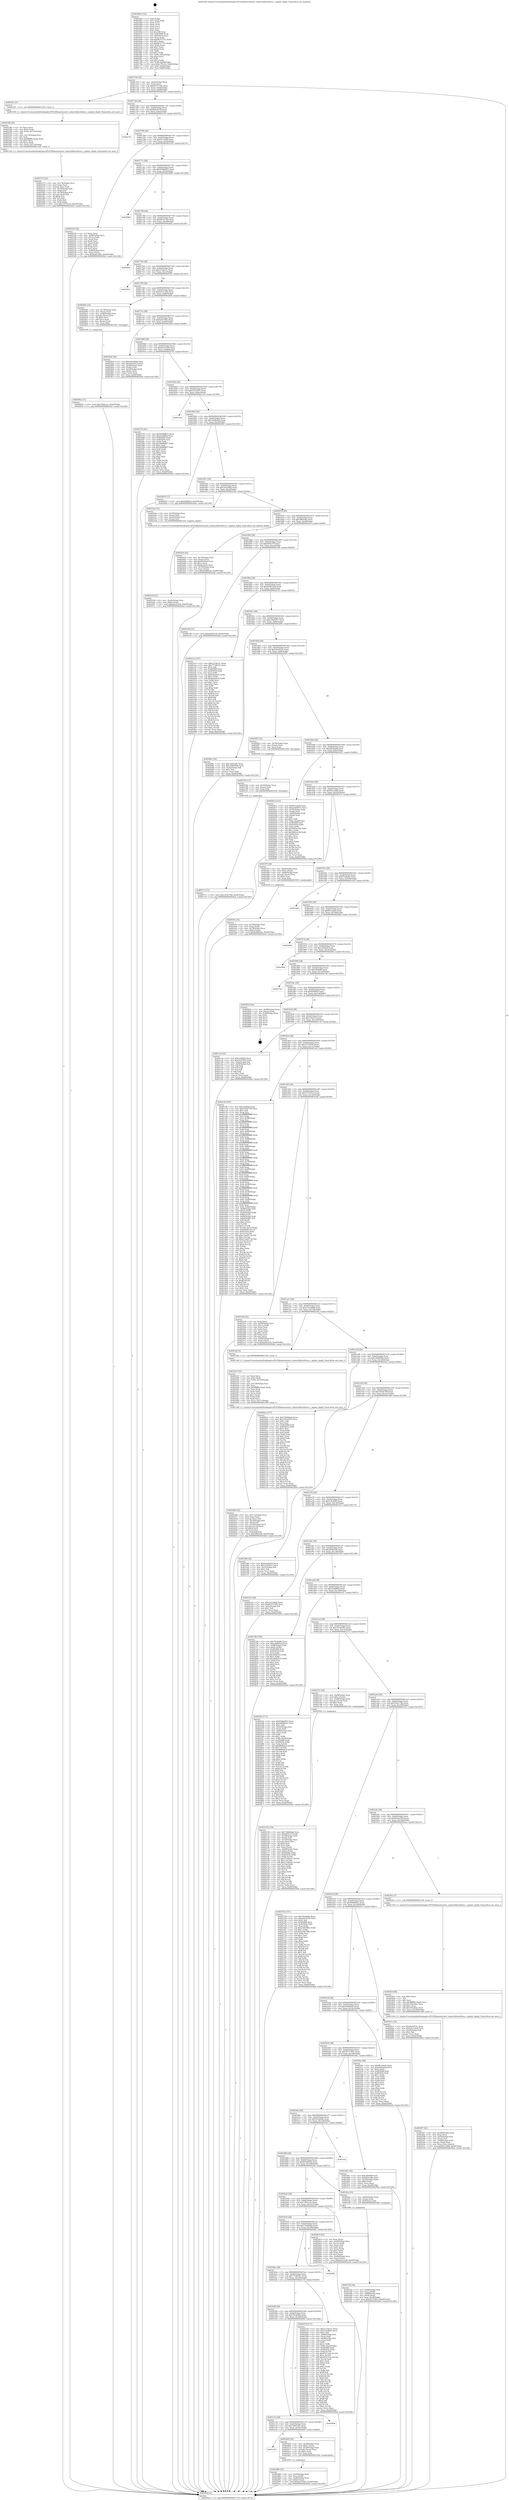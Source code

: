 digraph "0x4016b0" {
  label = "0x4016b0 (/mnt/c/Users/mathe/Desktop/tcc/POCII/binaries/extr_radare2librutiltree.c_update_depth_Final-ollvm.out::main(0))"
  labelloc = "t"
  node[shape=record]

  Entry [label="",width=0.3,height=0.3,shape=circle,fillcolor=black,style=filled]
  "0x401724" [label="{
     0x401724 [32]\l
     | [instrs]\l
     &nbsp;&nbsp;0x401724 \<+6\>: mov -0xa0(%rbp),%eax\l
     &nbsp;&nbsp;0x40172a \<+2\>: mov %eax,%ecx\l
     &nbsp;&nbsp;0x40172c \<+6\>: sub $0x85371506,%ecx\l
     &nbsp;&nbsp;0x401732 \<+6\>: mov %eax,-0xb4(%rbp)\l
     &nbsp;&nbsp;0x401738 \<+6\>: mov %ecx,-0xb8(%rbp)\l
     &nbsp;&nbsp;0x40173e \<+6\>: je 0000000000402341 \<main+0xc91\>\l
  }"]
  "0x402341" [label="{
     0x402341 [5]\l
     | [instrs]\l
     &nbsp;&nbsp;0x402341 \<+5\>: call 0000000000401160 \<next_i\>\l
     | [calls]\l
     &nbsp;&nbsp;0x401160 \{1\} (/mnt/c/Users/mathe/Desktop/tcc/POCII/binaries/extr_radare2librutiltree.c_update_depth_Final-ollvm.out::next_i)\l
  }"]
  "0x401744" [label="{
     0x401744 [28]\l
     | [instrs]\l
     &nbsp;&nbsp;0x401744 \<+5\>: jmp 0000000000401749 \<main+0x99\>\l
     &nbsp;&nbsp;0x401749 \<+6\>: mov -0xb4(%rbp),%eax\l
     &nbsp;&nbsp;0x40174f \<+5\>: sub $0x8d4c4139,%eax\l
     &nbsp;&nbsp;0x401754 \<+6\>: mov %eax,-0xbc(%rbp)\l
     &nbsp;&nbsp;0x40175a \<+6\>: je 000000000040272f \<main+0x107f\>\l
  }"]
  Exit [label="",width=0.3,height=0.3,shape=circle,fillcolor=black,style=filled,peripheries=2]
  "0x40272f" [label="{
     0x40272f\l
  }", style=dashed]
  "0x401760" [label="{
     0x401760 [28]\l
     | [instrs]\l
     &nbsp;&nbsp;0x401760 \<+5\>: jmp 0000000000401765 \<main+0xb5\>\l
     &nbsp;&nbsp;0x401765 \<+6\>: mov -0xb4(%rbp),%eax\l
     &nbsp;&nbsp;0x40176b \<+5\>: sub $0x91cfcf0b,%eax\l
     &nbsp;&nbsp;0x401770 \<+6\>: mov %eax,-0xc0(%rbp)\l
     &nbsp;&nbsp;0x401776 \<+6\>: je 0000000000402520 \<main+0xe70\>\l
  }"]
  "0x402711" [label="{
     0x402711 [15]\l
     | [instrs]\l
     &nbsp;&nbsp;0x402711 \<+10\>: movl $0x33c6179d,-0xa0(%rbp)\l
     &nbsp;&nbsp;0x40271b \<+5\>: jmp 00000000004029a4 \<main+0x12f4\>\l
  }"]
  "0x402520" [label="{
     0x402520 [42]\l
     | [instrs]\l
     &nbsp;&nbsp;0x402520 \<+2\>: xor %eax,%eax\l
     &nbsp;&nbsp;0x402522 \<+4\>: mov -0x48(%rbp),%rcx\l
     &nbsp;&nbsp;0x402526 \<+2\>: mov (%rcx),%edx\l
     &nbsp;&nbsp;0x402528 \<+2\>: mov %eax,%esi\l
     &nbsp;&nbsp;0x40252a \<+2\>: sub %edx,%esi\l
     &nbsp;&nbsp;0x40252c \<+2\>: mov %eax,%edx\l
     &nbsp;&nbsp;0x40252e \<+3\>: sub $0x1,%edx\l
     &nbsp;&nbsp;0x402531 \<+2\>: add %edx,%esi\l
     &nbsp;&nbsp;0x402533 \<+2\>: sub %esi,%eax\l
     &nbsp;&nbsp;0x402535 \<+4\>: mov -0x48(%rbp),%rcx\l
     &nbsp;&nbsp;0x402539 \<+2\>: mov %eax,(%rcx)\l
     &nbsp;&nbsp;0x40253b \<+10\>: movl $0xbad7c68c,-0xa0(%rbp)\l
     &nbsp;&nbsp;0x402545 \<+5\>: jmp 00000000004029a4 \<main+0x12f4\>\l
  }"]
  "0x40177c" [label="{
     0x40177c [28]\l
     | [instrs]\l
     &nbsp;&nbsp;0x40177c \<+5\>: jmp 0000000000401781 \<main+0xd1\>\l
     &nbsp;&nbsp;0x401781 \<+6\>: mov -0xb4(%rbp),%eax\l
     &nbsp;&nbsp;0x401787 \<+5\>: sub $0x9366d853,%eax\l
     &nbsp;&nbsp;0x40178c \<+6\>: mov %eax,-0xc4(%rbp)\l
     &nbsp;&nbsp;0x401792 \<+6\>: je 0000000000402968 \<main+0x12b8\>\l
  }"]
  "0x402702" [label="{
     0x402702 [15]\l
     | [instrs]\l
     &nbsp;&nbsp;0x402702 \<+4\>: mov -0x50(%rbp),%rax\l
     &nbsp;&nbsp;0x402706 \<+3\>: mov (%rax),%rax\l
     &nbsp;&nbsp;0x402709 \<+3\>: mov %rax,%rdi\l
     &nbsp;&nbsp;0x40270c \<+5\>: call 0000000000401030 \<free@plt\>\l
     | [calls]\l
     &nbsp;&nbsp;0x401030 \{1\} (unknown)\l
  }"]
  "0x402968" [label="{
     0x402968\l
  }", style=dashed]
  "0x401798" [label="{
     0x401798 [28]\l
     | [instrs]\l
     &nbsp;&nbsp;0x401798 \<+5\>: jmp 000000000040179d \<main+0xed\>\l
     &nbsp;&nbsp;0x40179d \<+6\>: mov -0xb4(%rbp),%eax\l
     &nbsp;&nbsp;0x4017a3 \<+5\>: sub $0x99e213ae,%eax\l
     &nbsp;&nbsp;0x4017a8 \<+6\>: mov %eax,-0xc8(%rbp)\l
     &nbsp;&nbsp;0x4017ae \<+6\>: je 00000000004028af \<main+0x11ff\>\l
  }"]
  "0x4026ba" [label="{
     0x4026ba [15]\l
     | [instrs]\l
     &nbsp;&nbsp;0x4026ba \<+10\>: movl $0x7264ccac,-0xa0(%rbp)\l
     &nbsp;&nbsp;0x4026c4 \<+5\>: jmp 00000000004029a4 \<main+0x12f4\>\l
  }"]
  "0x4028af" [label="{
     0x4028af\l
  }", style=dashed]
  "0x4017b4" [label="{
     0x4017b4 [28]\l
     | [instrs]\l
     &nbsp;&nbsp;0x4017b4 \<+5\>: jmp 00000000004017b9 \<main+0x109\>\l
     &nbsp;&nbsp;0x4017b9 \<+6\>: mov -0xb4(%rbp),%eax\l
     &nbsp;&nbsp;0x4017bf \<+5\>: sub $0xa1104c31,%eax\l
     &nbsp;&nbsp;0x4017c4 \<+6\>: mov %eax,-0xcc(%rbp)\l
     &nbsp;&nbsp;0x4017ca \<+6\>: je 0000000000402943 \<main+0x1293\>\l
  }"]
  "0x40255d" [label="{
     0x40255d [25]\l
     | [instrs]\l
     &nbsp;&nbsp;0x40255d \<+4\>: mov -0x40(%rbp),%rax\l
     &nbsp;&nbsp;0x402561 \<+6\>: movl $0x0,(%rax)\l
     &nbsp;&nbsp;0x402567 \<+10\>: movl $0xbee51d39,-0xa0(%rbp)\l
     &nbsp;&nbsp;0x402571 \<+5\>: jmp 00000000004029a4 \<main+0x12f4\>\l
  }"]
  "0x402943" [label="{
     0x402943\l
  }", style=dashed]
  "0x4017d0" [label="{
     0x4017d0 [28]\l
     | [instrs]\l
     &nbsp;&nbsp;0x4017d0 \<+5\>: jmp 00000000004017d5 \<main+0x125\>\l
     &nbsp;&nbsp;0x4017d5 \<+6\>: mov -0xb4(%rbp),%eax\l
     &nbsp;&nbsp;0x4017db \<+5\>: sub $0xb5e1c420,%eax\l
     &nbsp;&nbsp;0x4017e0 \<+6\>: mov %eax,-0xd0(%rbp)\l
     &nbsp;&nbsp;0x4017e6 \<+6\>: je 000000000040269a \<main+0xfea\>\l
  }"]
  "0x4024f7" [label="{
     0x4024f7 [41]\l
     | [instrs]\l
     &nbsp;&nbsp;0x4024f7 \<+6\>: mov -0x180(%rbp),%ecx\l
     &nbsp;&nbsp;0x4024fd \<+3\>: imul %eax,%ecx\l
     &nbsp;&nbsp;0x402500 \<+4\>: mov -0x50(%rbp),%rsi\l
     &nbsp;&nbsp;0x402504 \<+3\>: mov (%rsi),%rsi\l
     &nbsp;&nbsp;0x402507 \<+4\>: mov -0x48(%rbp),%rdi\l
     &nbsp;&nbsp;0x40250b \<+3\>: movslq (%rdi),%rdi\l
     &nbsp;&nbsp;0x40250e \<+3\>: mov %ecx,(%rsi,%rdi,4)\l
     &nbsp;&nbsp;0x402511 \<+10\>: movl $0x91cfcf0b,-0xa0(%rbp)\l
     &nbsp;&nbsp;0x40251b \<+5\>: jmp 00000000004029a4 \<main+0x12f4\>\l
  }"]
  "0x40269a" [label="{
     0x40269a [32]\l
     | [instrs]\l
     &nbsp;&nbsp;0x40269a \<+4\>: mov -0x78(%rbp),%rax\l
     &nbsp;&nbsp;0x40269e \<+3\>: mov (%rax),%rax\l
     &nbsp;&nbsp;0x4026a1 \<+4\>: mov -0x40(%rbp),%rcx\l
     &nbsp;&nbsp;0x4026a5 \<+3\>: movslq (%rcx),%rcx\l
     &nbsp;&nbsp;0x4026a8 \<+4\>: shl $0x4,%rcx\l
     &nbsp;&nbsp;0x4026ac \<+3\>: add %rcx,%rax\l
     &nbsp;&nbsp;0x4026af \<+3\>: mov (%rax),%rax\l
     &nbsp;&nbsp;0x4026b2 \<+3\>: mov %rax,%rdi\l
     &nbsp;&nbsp;0x4026b5 \<+5\>: call 0000000000401030 \<free@plt\>\l
     | [calls]\l
     &nbsp;&nbsp;0x401030 \{1\} (unknown)\l
  }"]
  "0x4017ec" [label="{
     0x4017ec [28]\l
     | [instrs]\l
     &nbsp;&nbsp;0x4017ec \<+5\>: jmp 00000000004017f1 \<main+0x141\>\l
     &nbsp;&nbsp;0x4017f1 \<+6\>: mov -0xb4(%rbp),%eax\l
     &nbsp;&nbsp;0x4017f7 \<+5\>: sub $0xbad7c68c,%eax\l
     &nbsp;&nbsp;0x4017fc \<+6\>: mov %eax,-0xd4(%rbp)\l
     &nbsp;&nbsp;0x401802 \<+6\>: je 00000000004024a6 \<main+0xdf6\>\l
  }"]
  "0x4024cf" [label="{
     0x4024cf [40]\l
     | [instrs]\l
     &nbsp;&nbsp;0x4024cf \<+5\>: mov $0x2,%ecx\l
     &nbsp;&nbsp;0x4024d4 \<+1\>: cltd\l
     &nbsp;&nbsp;0x4024d5 \<+2\>: idiv %ecx\l
     &nbsp;&nbsp;0x4024d7 \<+6\>: imul $0xfffffffe,%edx,%ecx\l
     &nbsp;&nbsp;0x4024dd \<+6\>: sub $0x19fc262c,%ecx\l
     &nbsp;&nbsp;0x4024e3 \<+3\>: add $0x1,%ecx\l
     &nbsp;&nbsp;0x4024e6 \<+6\>: add $0x19fc262c,%ecx\l
     &nbsp;&nbsp;0x4024ec \<+6\>: mov %ecx,-0x180(%rbp)\l
     &nbsp;&nbsp;0x4024f2 \<+5\>: call 0000000000401160 \<next_i\>\l
     | [calls]\l
     &nbsp;&nbsp;0x401160 \{1\} (/mnt/c/Users/mathe/Desktop/tcc/POCII/binaries/extr_radare2librutiltree.c_update_depth_Final-ollvm.out::next_i)\l
  }"]
  "0x4024a6" [label="{
     0x4024a6 [36]\l
     | [instrs]\l
     &nbsp;&nbsp;0x4024a6 \<+5\>: mov $0xceba39d4,%eax\l
     &nbsp;&nbsp;0x4024ab \<+5\>: mov $0x45eb2919,%ecx\l
     &nbsp;&nbsp;0x4024b0 \<+4\>: mov -0x48(%rbp),%rdx\l
     &nbsp;&nbsp;0x4024b4 \<+2\>: mov (%rdx),%esi\l
     &nbsp;&nbsp;0x4024b6 \<+4\>: mov -0x58(%rbp),%rdx\l
     &nbsp;&nbsp;0x4024ba \<+2\>: cmp (%rdx),%esi\l
     &nbsp;&nbsp;0x4024bc \<+3\>: cmovl %ecx,%eax\l
     &nbsp;&nbsp;0x4024bf \<+6\>: mov %eax,-0xa0(%rbp)\l
     &nbsp;&nbsp;0x4024c5 \<+5\>: jmp 00000000004029a4 \<main+0x12f4\>\l
  }"]
  "0x401808" [label="{
     0x401808 [28]\l
     | [instrs]\l
     &nbsp;&nbsp;0x401808 \<+5\>: jmp 000000000040180d \<main+0x15d\>\l
     &nbsp;&nbsp;0x40180d \<+6\>: mov -0xb4(%rbp),%eax\l
     &nbsp;&nbsp;0x401813 \<+5\>: sub $0xbee51d39,%eax\l
     &nbsp;&nbsp;0x401818 \<+6\>: mov %eax,-0xd8(%rbp)\l
     &nbsp;&nbsp;0x40181e \<+6\>: je 0000000000402576 \<main+0xec6\>\l
  }"]
  "0x402486" [label="{
     0x402486 [32]\l
     | [instrs]\l
     &nbsp;&nbsp;0x402486 \<+4\>: mov -0x50(%rbp),%rdi\l
     &nbsp;&nbsp;0x40248a \<+3\>: mov %rax,(%rdi)\l
     &nbsp;&nbsp;0x40248d \<+4\>: mov -0x48(%rbp),%rax\l
     &nbsp;&nbsp;0x402491 \<+6\>: movl $0x0,(%rax)\l
     &nbsp;&nbsp;0x402497 \<+10\>: movl $0xbad7c68c,-0xa0(%rbp)\l
     &nbsp;&nbsp;0x4024a1 \<+5\>: jmp 00000000004029a4 \<main+0x12f4\>\l
  }"]
  "0x402576" [label="{
     0x402576 [91]\l
     | [instrs]\l
     &nbsp;&nbsp;0x402576 \<+5\>: mov $0x9366d853,%eax\l
     &nbsp;&nbsp;0x40257b \<+5\>: mov $0x25d4ff5d,%ecx\l
     &nbsp;&nbsp;0x402580 \<+7\>: mov 0x405068,%edx\l
     &nbsp;&nbsp;0x402587 \<+7\>: mov 0x405054,%esi\l
     &nbsp;&nbsp;0x40258e \<+2\>: mov %edx,%edi\l
     &nbsp;&nbsp;0x402590 \<+6\>: add $0x5b886807,%edi\l
     &nbsp;&nbsp;0x402596 \<+3\>: sub $0x1,%edi\l
     &nbsp;&nbsp;0x402599 \<+6\>: sub $0x5b886807,%edi\l
     &nbsp;&nbsp;0x40259f \<+3\>: imul %edi,%edx\l
     &nbsp;&nbsp;0x4025a2 \<+3\>: and $0x1,%edx\l
     &nbsp;&nbsp;0x4025a5 \<+3\>: cmp $0x0,%edx\l
     &nbsp;&nbsp;0x4025a8 \<+4\>: sete %r8b\l
     &nbsp;&nbsp;0x4025ac \<+3\>: cmp $0xa,%esi\l
     &nbsp;&nbsp;0x4025af \<+4\>: setl %r9b\l
     &nbsp;&nbsp;0x4025b3 \<+3\>: mov %r8b,%r10b\l
     &nbsp;&nbsp;0x4025b6 \<+3\>: and %r9b,%r10b\l
     &nbsp;&nbsp;0x4025b9 \<+3\>: xor %r9b,%r8b\l
     &nbsp;&nbsp;0x4025bc \<+3\>: or %r8b,%r10b\l
     &nbsp;&nbsp;0x4025bf \<+4\>: test $0x1,%r10b\l
     &nbsp;&nbsp;0x4025c3 \<+3\>: cmovne %ecx,%eax\l
     &nbsp;&nbsp;0x4025c6 \<+6\>: mov %eax,-0xa0(%rbp)\l
     &nbsp;&nbsp;0x4025cc \<+5\>: jmp 00000000004029a4 \<main+0x12f4\>\l
  }"]
  "0x401824" [label="{
     0x401824 [28]\l
     | [instrs]\l
     &nbsp;&nbsp;0x401824 \<+5\>: jmp 0000000000401829 \<main+0x179\>\l
     &nbsp;&nbsp;0x401829 \<+6\>: mov -0xb4(%rbp),%eax\l
     &nbsp;&nbsp;0x40182f \<+5\>: sub $0xc435e927,%eax\l
     &nbsp;&nbsp;0x401834 \<+6\>: mov %eax,-0xdc(%rbp)\l
     &nbsp;&nbsp;0x40183a \<+6\>: je 0000000000401e16 \<main+0x766\>\l
  }"]
  "0x401c30" [label="{
     0x401c30\l
  }", style=dashed]
  "0x401e16" [label="{
     0x401e16\l
  }", style=dashed]
  "0x401840" [label="{
     0x401840 [28]\l
     | [instrs]\l
     &nbsp;&nbsp;0x401840 \<+5\>: jmp 0000000000401845 \<main+0x195\>\l
     &nbsp;&nbsp;0x401845 \<+6\>: mov -0xb4(%rbp),%eax\l
     &nbsp;&nbsp;0x40184b \<+5\>: sub $0xcab8b0ed,%eax\l
     &nbsp;&nbsp;0x401850 \<+6\>: mov %eax,-0xe0(%rbp)\l
     &nbsp;&nbsp;0x401856 \<+6\>: je 0000000000402843 \<main+0x1193\>\l
  }"]
  "0x402469" [label="{
     0x402469 [29]\l
     | [instrs]\l
     &nbsp;&nbsp;0x402469 \<+4\>: mov -0x58(%rbp),%rax\l
     &nbsp;&nbsp;0x40246d \<+6\>: movl $0x1,(%rax)\l
     &nbsp;&nbsp;0x402473 \<+4\>: mov -0x58(%rbp),%rax\l
     &nbsp;&nbsp;0x402477 \<+3\>: movslq (%rax),%rax\l
     &nbsp;&nbsp;0x40247a \<+4\>: shl $0x2,%rax\l
     &nbsp;&nbsp;0x40247e \<+3\>: mov %rax,%rdi\l
     &nbsp;&nbsp;0x402481 \<+5\>: call 0000000000401050 \<malloc@plt\>\l
     | [calls]\l
     &nbsp;&nbsp;0x401050 \{1\} (unknown)\l
  }"]
  "0x402843" [label="{
     0x402843 [15]\l
     | [instrs]\l
     &nbsp;&nbsp;0x402843 \<+10\>: movl $0xd2f89e6,-0xa0(%rbp)\l
     &nbsp;&nbsp;0x40284d \<+5\>: jmp 00000000004029a4 \<main+0x12f4\>\l
  }"]
  "0x40185c" [label="{
     0x40185c [28]\l
     | [instrs]\l
     &nbsp;&nbsp;0x40185c \<+5\>: jmp 0000000000401861 \<main+0x1b1\>\l
     &nbsp;&nbsp;0x401861 \<+6\>: mov -0xb4(%rbp),%eax\l
     &nbsp;&nbsp;0x401867 \<+5\>: sub $0xceba39d4,%eax\l
     &nbsp;&nbsp;0x40186c \<+6\>: mov %eax,-0xe4(%rbp)\l
     &nbsp;&nbsp;0x401872 \<+6\>: je 000000000040254a \<main+0xe9a\>\l
  }"]
  "0x401c14" [label="{
     0x401c14 [28]\l
     | [instrs]\l
     &nbsp;&nbsp;0x401c14 \<+5\>: jmp 0000000000401c19 \<main+0x569\>\l
     &nbsp;&nbsp;0x401c19 \<+6\>: mov -0xb4(%rbp),%eax\l
     &nbsp;&nbsp;0x401c1f \<+5\>: sub $0x7a691a8c,%eax\l
     &nbsp;&nbsp;0x401c24 \<+6\>: mov %eax,-0x16c(%rbp)\l
     &nbsp;&nbsp;0x401c2a \<+6\>: je 0000000000402469 \<main+0xdb9\>\l
  }"]
  "0x40254a" [label="{
     0x40254a [19]\l
     | [instrs]\l
     &nbsp;&nbsp;0x40254a \<+4\>: mov -0x78(%rbp),%rax\l
     &nbsp;&nbsp;0x40254e \<+3\>: mov (%rax),%rdi\l
     &nbsp;&nbsp;0x402551 \<+4\>: mov -0x50(%rbp),%rax\l
     &nbsp;&nbsp;0x402555 \<+3\>: mov (%rax),%rsi\l
     &nbsp;&nbsp;0x402558 \<+5\>: call 00000000004013c0 \<update_depth\>\l
     | [calls]\l
     &nbsp;&nbsp;0x4013c0 \{1\} (/mnt/c/Users/mathe/Desktop/tcc/POCII/binaries/extr_radare2librutiltree.c_update_depth_Final-ollvm.out::update_depth)\l
  }"]
  "0x401878" [label="{
     0x401878 [28]\l
     | [instrs]\l
     &nbsp;&nbsp;0x401878 \<+5\>: jmp 000000000040187d \<main+0x1cd\>\l
     &nbsp;&nbsp;0x40187d \<+6\>: mov -0xb4(%rbp),%eax\l
     &nbsp;&nbsp;0x401883 \<+5\>: sub $0xcf883e9e,%eax\l
     &nbsp;&nbsp;0x401888 \<+6\>: mov %eax,-0xe8(%rbp)\l
     &nbsp;&nbsp;0x40188e \<+6\>: je 000000000040243f \<main+0xd8f\>\l
  }"]
  "0x40298d" [label="{
     0x40298d\l
  }", style=dashed]
  "0x40243f" [label="{
     0x40243f [42]\l
     | [instrs]\l
     &nbsp;&nbsp;0x40243f \<+4\>: mov -0x70(%rbp),%rax\l
     &nbsp;&nbsp;0x402443 \<+2\>: mov (%rax),%ecx\l
     &nbsp;&nbsp;0x402445 \<+6\>: add $0xf4cd5a0,%ecx\l
     &nbsp;&nbsp;0x40244b \<+3\>: add $0x1,%ecx\l
     &nbsp;&nbsp;0x40244e \<+6\>: sub $0xf4cd5a0,%ecx\l
     &nbsp;&nbsp;0x402454 \<+4\>: mov -0x70(%rbp),%rax\l
     &nbsp;&nbsp;0x402458 \<+2\>: mov %ecx,(%rax)\l
     &nbsp;&nbsp;0x40245a \<+10\>: movl $0x4e68442e,-0xa0(%rbp)\l
     &nbsp;&nbsp;0x402464 \<+5\>: jmp 00000000004029a4 \<main+0x12f4\>\l
  }"]
  "0x401894" [label="{
     0x401894 [28]\l
     | [instrs]\l
     &nbsp;&nbsp;0x401894 \<+5\>: jmp 0000000000401899 \<main+0x1e9\>\l
     &nbsp;&nbsp;0x401899 \<+6\>: mov -0xb4(%rbp),%eax\l
     &nbsp;&nbsp;0x40189f \<+5\>: sub $0xd05fc37f,%eax\l
     &nbsp;&nbsp;0x4018a4 \<+6\>: mov %eax,-0xec(%rbp)\l
     &nbsp;&nbsp;0x4018aa \<+6\>: je 00000000004021d6 \<main+0xb26\>\l
  }"]
  "0x40240b" [label="{
     0x40240b [52]\l
     | [instrs]\l
     &nbsp;&nbsp;0x40240b \<+6\>: mov -0x17c(%rbp),%ecx\l
     &nbsp;&nbsp;0x402411 \<+3\>: imul %eax,%ecx\l
     &nbsp;&nbsp;0x402414 \<+3\>: movslq %ecx,%r8\l
     &nbsp;&nbsp;0x402417 \<+4\>: mov -0x78(%rbp),%r9\l
     &nbsp;&nbsp;0x40241b \<+3\>: mov (%r9),%r9\l
     &nbsp;&nbsp;0x40241e \<+4\>: mov -0x70(%rbp),%r10\l
     &nbsp;&nbsp;0x402422 \<+3\>: movslq (%r10),%r10\l
     &nbsp;&nbsp;0x402425 \<+4\>: shl $0x4,%r10\l
     &nbsp;&nbsp;0x402429 \<+3\>: add %r10,%r9\l
     &nbsp;&nbsp;0x40242c \<+4\>: mov %r8,0x8(%r9)\l
     &nbsp;&nbsp;0x402430 \<+10\>: movl $0xcf883e9e,-0xa0(%rbp)\l
     &nbsp;&nbsp;0x40243a \<+5\>: jmp 00000000004029a4 \<main+0x12f4\>\l
  }"]
  "0x4021d6" [label="{
     0x4021d6 [15]\l
     | [instrs]\l
     &nbsp;&nbsp;0x4021d6 \<+10\>: movl $0xda9d7e3d,-0xa0(%rbp)\l
     &nbsp;&nbsp;0x4021e0 \<+5\>: jmp 00000000004029a4 \<main+0x12f4\>\l
  }"]
  "0x4018b0" [label="{
     0x4018b0 [28]\l
     | [instrs]\l
     &nbsp;&nbsp;0x4018b0 \<+5\>: jmp 00000000004018b5 \<main+0x205\>\l
     &nbsp;&nbsp;0x4018b5 \<+6\>: mov -0xb4(%rbp),%eax\l
     &nbsp;&nbsp;0x4018bb \<+5\>: sub $0xda9d7e3d,%eax\l
     &nbsp;&nbsp;0x4018c0 \<+6\>: mov %eax,-0xf0(%rbp)\l
     &nbsp;&nbsp;0x4018c6 \<+6\>: je 00000000004021e5 \<main+0xb35\>\l
  }"]
  "0x4023d7" [label="{
     0x4023d7 [52]\l
     | [instrs]\l
     &nbsp;&nbsp;0x4023d7 \<+2\>: xor %ecx,%ecx\l
     &nbsp;&nbsp;0x4023d9 \<+5\>: mov $0x2,%edx\l
     &nbsp;&nbsp;0x4023de \<+6\>: mov %edx,-0x178(%rbp)\l
     &nbsp;&nbsp;0x4023e4 \<+1\>: cltd\l
     &nbsp;&nbsp;0x4023e5 \<+6\>: mov -0x178(%rbp),%esi\l
     &nbsp;&nbsp;0x4023eb \<+2\>: idiv %esi\l
     &nbsp;&nbsp;0x4023ed \<+6\>: imul $0xfffffffe,%edx,%edx\l
     &nbsp;&nbsp;0x4023f3 \<+2\>: mov %ecx,%edi\l
     &nbsp;&nbsp;0x4023f5 \<+2\>: sub %edx,%edi\l
     &nbsp;&nbsp;0x4023f7 \<+2\>: mov %ecx,%edx\l
     &nbsp;&nbsp;0x4023f9 \<+3\>: sub $0x1,%edx\l
     &nbsp;&nbsp;0x4023fc \<+2\>: add %edx,%edi\l
     &nbsp;&nbsp;0x4023fe \<+2\>: sub %edi,%ecx\l
     &nbsp;&nbsp;0x402400 \<+6\>: mov %ecx,-0x17c(%rbp)\l
     &nbsp;&nbsp;0x402406 \<+5\>: call 0000000000401160 \<next_i\>\l
     | [calls]\l
     &nbsp;&nbsp;0x401160 \{1\} (/mnt/c/Users/mathe/Desktop/tcc/POCII/binaries/extr_radare2librutiltree.c_update_depth_Final-ollvm.out::next_i)\l
  }"]
  "0x4021e5" [label="{
     0x4021e5 [147]\l
     | [instrs]\l
     &nbsp;&nbsp;0x4021e5 \<+5\>: mov $0xa1104c31,%eax\l
     &nbsp;&nbsp;0x4021ea \<+5\>: mov $0x777d6191,%ecx\l
     &nbsp;&nbsp;0x4021ef \<+2\>: mov $0x1,%dl\l
     &nbsp;&nbsp;0x4021f1 \<+7\>: mov 0x405068,%esi\l
     &nbsp;&nbsp;0x4021f8 \<+7\>: mov 0x405054,%edi\l
     &nbsp;&nbsp;0x4021ff \<+3\>: mov %esi,%r8d\l
     &nbsp;&nbsp;0x402202 \<+7\>: sub $0xfe9edc93,%r8d\l
     &nbsp;&nbsp;0x402209 \<+4\>: sub $0x1,%r8d\l
     &nbsp;&nbsp;0x40220d \<+7\>: add $0xfe9edc93,%r8d\l
     &nbsp;&nbsp;0x402214 \<+4\>: imul %r8d,%esi\l
     &nbsp;&nbsp;0x402218 \<+3\>: and $0x1,%esi\l
     &nbsp;&nbsp;0x40221b \<+3\>: cmp $0x0,%esi\l
     &nbsp;&nbsp;0x40221e \<+4\>: sete %r9b\l
     &nbsp;&nbsp;0x402222 \<+3\>: cmp $0xa,%edi\l
     &nbsp;&nbsp;0x402225 \<+4\>: setl %r10b\l
     &nbsp;&nbsp;0x402229 \<+3\>: mov %r9b,%r11b\l
     &nbsp;&nbsp;0x40222c \<+4\>: xor $0xff,%r11b\l
     &nbsp;&nbsp;0x402230 \<+3\>: mov %r10b,%bl\l
     &nbsp;&nbsp;0x402233 \<+3\>: xor $0xff,%bl\l
     &nbsp;&nbsp;0x402236 \<+3\>: xor $0x1,%dl\l
     &nbsp;&nbsp;0x402239 \<+3\>: mov %r11b,%r14b\l
     &nbsp;&nbsp;0x40223c \<+4\>: and $0xff,%r14b\l
     &nbsp;&nbsp;0x402240 \<+3\>: and %dl,%r9b\l
     &nbsp;&nbsp;0x402243 \<+3\>: mov %bl,%r15b\l
     &nbsp;&nbsp;0x402246 \<+4\>: and $0xff,%r15b\l
     &nbsp;&nbsp;0x40224a \<+3\>: and %dl,%r10b\l
     &nbsp;&nbsp;0x40224d \<+3\>: or %r9b,%r14b\l
     &nbsp;&nbsp;0x402250 \<+3\>: or %r10b,%r15b\l
     &nbsp;&nbsp;0x402253 \<+3\>: xor %r15b,%r14b\l
     &nbsp;&nbsp;0x402256 \<+3\>: or %bl,%r11b\l
     &nbsp;&nbsp;0x402259 \<+4\>: xor $0xff,%r11b\l
     &nbsp;&nbsp;0x40225d \<+3\>: or $0x1,%dl\l
     &nbsp;&nbsp;0x402260 \<+3\>: and %dl,%r11b\l
     &nbsp;&nbsp;0x402263 \<+3\>: or %r11b,%r14b\l
     &nbsp;&nbsp;0x402266 \<+4\>: test $0x1,%r14b\l
     &nbsp;&nbsp;0x40226a \<+3\>: cmovne %ecx,%eax\l
     &nbsp;&nbsp;0x40226d \<+6\>: mov %eax,-0xa0(%rbp)\l
     &nbsp;&nbsp;0x402273 \<+5\>: jmp 00000000004029a4 \<main+0x12f4\>\l
  }"]
  "0x4018cc" [label="{
     0x4018cc [28]\l
     | [instrs]\l
     &nbsp;&nbsp;0x4018cc \<+5\>: jmp 00000000004018d1 \<main+0x221\>\l
     &nbsp;&nbsp;0x4018d1 \<+6\>: mov -0xb4(%rbp),%eax\l
     &nbsp;&nbsp;0x4018d7 \<+5\>: sub $0xe34d5657,%eax\l
     &nbsp;&nbsp;0x4018dc \<+6\>: mov %eax,-0xf4(%rbp)\l
     &nbsp;&nbsp;0x4018e2 \<+6\>: je 000000000040208c \<main+0x9dc\>\l
  }"]
  "0x402372" [label="{
     0x402372 [54]\l
     | [instrs]\l
     &nbsp;&nbsp;0x402372 \<+6\>: mov -0x174(%rbp),%ecx\l
     &nbsp;&nbsp;0x402378 \<+3\>: imul %eax,%ecx\l
     &nbsp;&nbsp;0x40237b \<+3\>: movslq %ecx,%rdi\l
     &nbsp;&nbsp;0x40237e \<+4\>: mov -0x78(%rbp),%r8\l
     &nbsp;&nbsp;0x402382 \<+3\>: mov (%r8),%r8\l
     &nbsp;&nbsp;0x402385 \<+4\>: mov -0x70(%rbp),%r9\l
     &nbsp;&nbsp;0x402389 \<+3\>: movslq (%r9),%r9\l
     &nbsp;&nbsp;0x40238c \<+4\>: shl $0x4,%r9\l
     &nbsp;&nbsp;0x402390 \<+3\>: add %r9,%r8\l
     &nbsp;&nbsp;0x402393 \<+3\>: mov (%r8),%r8\l
     &nbsp;&nbsp;0x402396 \<+3\>: mov %rdi,(%r8)\l
     &nbsp;&nbsp;0x402399 \<+10\>: movl $0x135791e5,-0xa0(%rbp)\l
     &nbsp;&nbsp;0x4023a3 \<+5\>: jmp 00000000004029a4 \<main+0x12f4\>\l
  }"]
  "0x40208c" [label="{
     0x40208c [30]\l
     | [instrs]\l
     &nbsp;&nbsp;0x40208c \<+5\>: mov $0x7a691a8c,%eax\l
     &nbsp;&nbsp;0x402091 \<+5\>: mov $0x14996594,%ecx\l
     &nbsp;&nbsp;0x402096 \<+3\>: mov -0x2b(%rbp),%dl\l
     &nbsp;&nbsp;0x402099 \<+3\>: test $0x1,%dl\l
     &nbsp;&nbsp;0x40209c \<+3\>: cmovne %ecx,%eax\l
     &nbsp;&nbsp;0x40209f \<+6\>: mov %eax,-0xa0(%rbp)\l
     &nbsp;&nbsp;0x4020a5 \<+5\>: jmp 00000000004029a4 \<main+0x12f4\>\l
  }"]
  "0x4018e8" [label="{
     0x4018e8 [28]\l
     | [instrs]\l
     &nbsp;&nbsp;0x4018e8 \<+5\>: jmp 00000000004018ed \<main+0x23d\>\l
     &nbsp;&nbsp;0x4018ed \<+6\>: mov -0xb4(%rbp),%eax\l
     &nbsp;&nbsp;0x4018f3 \<+5\>: sub $0xe8a3953c,%eax\l
     &nbsp;&nbsp;0x4018f8 \<+6\>: mov %eax,-0xf8(%rbp)\l
     &nbsp;&nbsp;0x4018fe \<+6\>: je 00000000004026f3 \<main+0x1043\>\l
  }"]
  "0x402346" [label="{
     0x402346 [44]\l
     | [instrs]\l
     &nbsp;&nbsp;0x402346 \<+2\>: xor %ecx,%ecx\l
     &nbsp;&nbsp;0x402348 \<+5\>: mov $0x2,%edx\l
     &nbsp;&nbsp;0x40234d \<+6\>: mov %edx,-0x170(%rbp)\l
     &nbsp;&nbsp;0x402353 \<+1\>: cltd\l
     &nbsp;&nbsp;0x402354 \<+6\>: mov -0x170(%rbp),%esi\l
     &nbsp;&nbsp;0x40235a \<+2\>: idiv %esi\l
     &nbsp;&nbsp;0x40235c \<+6\>: imul $0xfffffffe,%edx,%edx\l
     &nbsp;&nbsp;0x402362 \<+3\>: sub $0x1,%ecx\l
     &nbsp;&nbsp;0x402365 \<+2\>: sub %ecx,%edx\l
     &nbsp;&nbsp;0x402367 \<+6\>: mov %edx,-0x174(%rbp)\l
     &nbsp;&nbsp;0x40236d \<+5\>: call 0000000000401160 \<next_i\>\l
     | [calls]\l
     &nbsp;&nbsp;0x401160 \{1\} (/mnt/c/Users/mathe/Desktop/tcc/POCII/binaries/extr_radare2librutiltree.c_update_depth_Final-ollvm.out::next_i)\l
  }"]
  "0x4026f3" [label="{
     0x4026f3 [15]\l
     | [instrs]\l
     &nbsp;&nbsp;0x4026f3 \<+4\>: mov -0x78(%rbp),%rax\l
     &nbsp;&nbsp;0x4026f7 \<+3\>: mov (%rax),%rax\l
     &nbsp;&nbsp;0x4026fa \<+3\>: mov %rax,%rdi\l
     &nbsp;&nbsp;0x4026fd \<+5\>: call 0000000000401030 \<free@plt\>\l
     | [calls]\l
     &nbsp;&nbsp;0x401030 \{1\} (unknown)\l
  }"]
  "0x401904" [label="{
     0x401904 [28]\l
     | [instrs]\l
     &nbsp;&nbsp;0x401904 \<+5\>: jmp 0000000000401909 \<main+0x259\>\l
     &nbsp;&nbsp;0x401909 \<+6\>: mov -0xb4(%rbp),%eax\l
     &nbsp;&nbsp;0x40190f \<+5\>: sub $0xefd2babd,%eax\l
     &nbsp;&nbsp;0x401914 \<+6\>: mov %eax,-0xfc(%rbp)\l
     &nbsp;&nbsp;0x40191a \<+6\>: je 0000000000402012 \<main+0x962\>\l
  }"]
  "0x401bf8" [label="{
     0x401bf8 [28]\l
     | [instrs]\l
     &nbsp;&nbsp;0x401bf8 \<+5\>: jmp 0000000000401bfd \<main+0x54d\>\l
     &nbsp;&nbsp;0x401bfd \<+6\>: mov -0xb4(%rbp),%eax\l
     &nbsp;&nbsp;0x401c03 \<+5\>: sub $0x79c4ddfe,%eax\l
     &nbsp;&nbsp;0x401c08 \<+6\>: mov %eax,-0x168(%rbp)\l
     &nbsp;&nbsp;0x401c0e \<+6\>: je 000000000040298d \<main+0x12dd\>\l
  }"]
  "0x402012" [label="{
     0x402012 [122]\l
     | [instrs]\l
     &nbsp;&nbsp;0x402012 \<+5\>: mov $0xf8c1dae9,%eax\l
     &nbsp;&nbsp;0x402017 \<+5\>: mov $0xe34d5657,%ecx\l
     &nbsp;&nbsp;0x40201c \<+4\>: mov -0x70(%rbp),%rdx\l
     &nbsp;&nbsp;0x402020 \<+2\>: mov (%rdx),%esi\l
     &nbsp;&nbsp;0x402022 \<+4\>: mov -0x80(%rbp),%rdx\l
     &nbsp;&nbsp;0x402026 \<+2\>: cmp (%rdx),%esi\l
     &nbsp;&nbsp;0x402028 \<+4\>: setl %dil\l
     &nbsp;&nbsp;0x40202c \<+4\>: and $0x1,%dil\l
     &nbsp;&nbsp;0x402030 \<+4\>: mov %dil,-0x2b(%rbp)\l
     &nbsp;&nbsp;0x402034 \<+7\>: mov 0x405068,%esi\l
     &nbsp;&nbsp;0x40203b \<+8\>: mov 0x405054,%r8d\l
     &nbsp;&nbsp;0x402043 \<+3\>: mov %esi,%r9d\l
     &nbsp;&nbsp;0x402046 \<+7\>: add $0x58b5e256,%r9d\l
     &nbsp;&nbsp;0x40204d \<+4\>: sub $0x1,%r9d\l
     &nbsp;&nbsp;0x402051 \<+7\>: sub $0x58b5e256,%r9d\l
     &nbsp;&nbsp;0x402058 \<+4\>: imul %r9d,%esi\l
     &nbsp;&nbsp;0x40205c \<+3\>: and $0x1,%esi\l
     &nbsp;&nbsp;0x40205f \<+3\>: cmp $0x0,%esi\l
     &nbsp;&nbsp;0x402062 \<+4\>: sete %dil\l
     &nbsp;&nbsp;0x402066 \<+4\>: cmp $0xa,%r8d\l
     &nbsp;&nbsp;0x40206a \<+4\>: setl %r10b\l
     &nbsp;&nbsp;0x40206e \<+3\>: mov %dil,%r11b\l
     &nbsp;&nbsp;0x402071 \<+3\>: and %r10b,%r11b\l
     &nbsp;&nbsp;0x402074 \<+3\>: xor %r10b,%dil\l
     &nbsp;&nbsp;0x402077 \<+3\>: or %dil,%r11b\l
     &nbsp;&nbsp;0x40207a \<+4\>: test $0x1,%r11b\l
     &nbsp;&nbsp;0x40207e \<+3\>: cmovne %ecx,%eax\l
     &nbsp;&nbsp;0x402081 \<+6\>: mov %eax,-0xa0(%rbp)\l
     &nbsp;&nbsp;0x402087 \<+5\>: jmp 00000000004029a4 \<main+0x12f4\>\l
  }"]
  "0x401920" [label="{
     0x401920 [28]\l
     | [instrs]\l
     &nbsp;&nbsp;0x401920 \<+5\>: jmp 0000000000401925 \<main+0x275\>\l
     &nbsp;&nbsp;0x401925 \<+6\>: mov -0xb4(%rbp),%eax\l
     &nbsp;&nbsp;0x40192b \<+5\>: sub $0xf42ecd8e,%eax\l
     &nbsp;&nbsp;0x401930 \<+6\>: mov %eax,-0x100(%rbp)\l
     &nbsp;&nbsp;0x401936 \<+6\>: je 0000000000401f7f \<main+0x8cf\>\l
  }"]
  "0x402278" [label="{
     0x402278 [171]\l
     | [instrs]\l
     &nbsp;&nbsp;0x402278 \<+5\>: mov $0xa1104c31,%eax\l
     &nbsp;&nbsp;0x40227d \<+5\>: mov $0x1c6c96f5,%ecx\l
     &nbsp;&nbsp;0x402282 \<+2\>: mov $0x1,%dl\l
     &nbsp;&nbsp;0x402284 \<+4\>: mov -0x60(%rbp),%rsi\l
     &nbsp;&nbsp;0x402288 \<+2\>: mov (%rsi),%edi\l
     &nbsp;&nbsp;0x40228a \<+4\>: mov -0x68(%rbp),%rsi\l
     &nbsp;&nbsp;0x40228e \<+2\>: cmp (%rsi),%edi\l
     &nbsp;&nbsp;0x402290 \<+4\>: setl %r8b\l
     &nbsp;&nbsp;0x402294 \<+4\>: and $0x1,%r8b\l
     &nbsp;&nbsp;0x402298 \<+4\>: mov %r8b,-0x2a(%rbp)\l
     &nbsp;&nbsp;0x40229c \<+7\>: mov 0x405068,%edi\l
     &nbsp;&nbsp;0x4022a3 \<+8\>: mov 0x405054,%r9d\l
     &nbsp;&nbsp;0x4022ab \<+3\>: mov %edi,%r10d\l
     &nbsp;&nbsp;0x4022ae \<+7\>: sub $0x97b13cfe,%r10d\l
     &nbsp;&nbsp;0x4022b5 \<+4\>: sub $0x1,%r10d\l
     &nbsp;&nbsp;0x4022b9 \<+7\>: add $0x97b13cfe,%r10d\l
     &nbsp;&nbsp;0x4022c0 \<+4\>: imul %r10d,%edi\l
     &nbsp;&nbsp;0x4022c4 \<+3\>: and $0x1,%edi\l
     &nbsp;&nbsp;0x4022c7 \<+3\>: cmp $0x0,%edi\l
     &nbsp;&nbsp;0x4022ca \<+4\>: sete %r8b\l
     &nbsp;&nbsp;0x4022ce \<+4\>: cmp $0xa,%r9d\l
     &nbsp;&nbsp;0x4022d2 \<+4\>: setl %r11b\l
     &nbsp;&nbsp;0x4022d6 \<+3\>: mov %r8b,%bl\l
     &nbsp;&nbsp;0x4022d9 \<+3\>: xor $0xff,%bl\l
     &nbsp;&nbsp;0x4022dc \<+3\>: mov %r11b,%r14b\l
     &nbsp;&nbsp;0x4022df \<+4\>: xor $0xff,%r14b\l
     &nbsp;&nbsp;0x4022e3 \<+3\>: xor $0x0,%dl\l
     &nbsp;&nbsp;0x4022e6 \<+3\>: mov %bl,%r15b\l
     &nbsp;&nbsp;0x4022e9 \<+4\>: and $0x0,%r15b\l
     &nbsp;&nbsp;0x4022ed \<+3\>: and %dl,%r8b\l
     &nbsp;&nbsp;0x4022f0 \<+3\>: mov %r14b,%r12b\l
     &nbsp;&nbsp;0x4022f3 \<+4\>: and $0x0,%r12b\l
     &nbsp;&nbsp;0x4022f7 \<+3\>: and %dl,%r11b\l
     &nbsp;&nbsp;0x4022fa \<+3\>: or %r8b,%r15b\l
     &nbsp;&nbsp;0x4022fd \<+3\>: or %r11b,%r12b\l
     &nbsp;&nbsp;0x402300 \<+3\>: xor %r12b,%r15b\l
     &nbsp;&nbsp;0x402303 \<+3\>: or %r14b,%bl\l
     &nbsp;&nbsp;0x402306 \<+3\>: xor $0xff,%bl\l
     &nbsp;&nbsp;0x402309 \<+3\>: or $0x0,%dl\l
     &nbsp;&nbsp;0x40230c \<+2\>: and %dl,%bl\l
     &nbsp;&nbsp;0x40230e \<+3\>: or %bl,%r15b\l
     &nbsp;&nbsp;0x402311 \<+4\>: test $0x1,%r15b\l
     &nbsp;&nbsp;0x402315 \<+3\>: cmovne %ecx,%eax\l
     &nbsp;&nbsp;0x402318 \<+6\>: mov %eax,-0xa0(%rbp)\l
     &nbsp;&nbsp;0x40231e \<+5\>: jmp 00000000004029a4 \<main+0x12f4\>\l
  }"]
  "0x401f7f" [label="{
     0x401f7f [29]\l
     | [instrs]\l
     &nbsp;&nbsp;0x401f7f \<+4\>: mov -0x80(%rbp),%rax\l
     &nbsp;&nbsp;0x401f83 \<+6\>: movl $0x1,(%rax)\l
     &nbsp;&nbsp;0x401f89 \<+4\>: mov -0x80(%rbp),%rax\l
     &nbsp;&nbsp;0x401f8d \<+3\>: movslq (%rax),%rax\l
     &nbsp;&nbsp;0x401f90 \<+4\>: shl $0x4,%rax\l
     &nbsp;&nbsp;0x401f94 \<+3\>: mov %rax,%rdi\l
     &nbsp;&nbsp;0x401f97 \<+5\>: call 0000000000401050 \<malloc@plt\>\l
     | [calls]\l
     &nbsp;&nbsp;0x401050 \{1\} (unknown)\l
  }"]
  "0x40193c" [label="{
     0x40193c [28]\l
     | [instrs]\l
     &nbsp;&nbsp;0x40193c \<+5\>: jmp 0000000000401941 \<main+0x291\>\l
     &nbsp;&nbsp;0x401941 \<+6\>: mov -0xb4(%rbp),%eax\l
     &nbsp;&nbsp;0x401947 \<+5\>: sub $0xf71d0abe,%eax\l
     &nbsp;&nbsp;0x40194c \<+6\>: mov %eax,-0x104(%rbp)\l
     &nbsp;&nbsp;0x401952 \<+6\>: je 0000000000401ea9 \<main+0x7f9\>\l
  }"]
  "0x401bdc" [label="{
     0x401bdc [28]\l
     | [instrs]\l
     &nbsp;&nbsp;0x401bdc \<+5\>: jmp 0000000000401be1 \<main+0x531\>\l
     &nbsp;&nbsp;0x401be1 \<+6\>: mov -0xb4(%rbp),%eax\l
     &nbsp;&nbsp;0x401be7 \<+5\>: sub $0x777d6191,%eax\l
     &nbsp;&nbsp;0x401bec \<+6\>: mov %eax,-0x164(%rbp)\l
     &nbsp;&nbsp;0x401bf2 \<+6\>: je 0000000000402278 \<main+0xbc8\>\l
  }"]
  "0x401ea9" [label="{
     0x401ea9\l
  }", style=dashed]
  "0x401958" [label="{
     0x401958 [28]\l
     | [instrs]\l
     &nbsp;&nbsp;0x401958 \<+5\>: jmp 000000000040195d \<main+0x2ad\>\l
     &nbsp;&nbsp;0x40195d \<+6\>: mov -0xb4(%rbp),%eax\l
     &nbsp;&nbsp;0x401963 \<+5\>: sub $0xf8c1dae9,%eax\l
     &nbsp;&nbsp;0x401968 \<+6\>: mov %eax,-0x108(%rbp)\l
     &nbsp;&nbsp;0x40196e \<+6\>: je 00000000004028d0 \<main+0x1220\>\l
  }"]
  "0x4028f5" [label="{
     0x4028f5\l
  }", style=dashed]
  "0x4028d0" [label="{
     0x4028d0\l
  }", style=dashed]
  "0x401974" [label="{
     0x401974 [28]\l
     | [instrs]\l
     &nbsp;&nbsp;0x401974 \<+5\>: jmp 0000000000401979 \<main+0x2c9\>\l
     &nbsp;&nbsp;0x401979 \<+6\>: mov -0xb4(%rbp),%eax\l
     &nbsp;&nbsp;0x40197f \<+5\>: sub $0xc22fd2d,%eax\l
     &nbsp;&nbsp;0x401984 \<+6\>: mov %eax,-0x10c(%rbp)\l
     &nbsp;&nbsp;0x40198a \<+6\>: je 000000000040286a \<main+0x11ba\>\l
  }"]
  "0x401bc0" [label="{
     0x401bc0 [28]\l
     | [instrs]\l
     &nbsp;&nbsp;0x401bc0 \<+5\>: jmp 0000000000401bc5 \<main+0x515\>\l
     &nbsp;&nbsp;0x401bc5 \<+6\>: mov -0xb4(%rbp),%eax\l
     &nbsp;&nbsp;0x401bcb \<+5\>: sub $0x73b4b6ad,%eax\l
     &nbsp;&nbsp;0x401bd0 \<+6\>: mov %eax,-0x160(%rbp)\l
     &nbsp;&nbsp;0x401bd6 \<+6\>: je 00000000004028f5 \<main+0x1245\>\l
  }"]
  "0x40286a" [label="{
     0x40286a\l
  }", style=dashed]
  "0x401990" [label="{
     0x401990 [28]\l
     | [instrs]\l
     &nbsp;&nbsp;0x401990 \<+5\>: jmp 0000000000401995 \<main+0x2e5\>\l
     &nbsp;&nbsp;0x401995 \<+6\>: mov -0xb4(%rbp),%eax\l
     &nbsp;&nbsp;0x40199b \<+5\>: sub $0xc9b4d8f,%eax\l
     &nbsp;&nbsp;0x4019a0 \<+6\>: mov %eax,-0x110(%rbp)\l
     &nbsp;&nbsp;0x4019a6 \<+6\>: je 0000000000402720 \<main+0x1070\>\l
  }"]
  "0x4026c9" [label="{
     0x4026c9 [42]\l
     | [instrs]\l
     &nbsp;&nbsp;0x4026c9 \<+2\>: xor %eax,%eax\l
     &nbsp;&nbsp;0x4026cb \<+4\>: mov -0x40(%rbp),%rcx\l
     &nbsp;&nbsp;0x4026cf \<+2\>: mov (%rcx),%edx\l
     &nbsp;&nbsp;0x4026d1 \<+2\>: mov %eax,%esi\l
     &nbsp;&nbsp;0x4026d3 \<+2\>: sub %edx,%esi\l
     &nbsp;&nbsp;0x4026d5 \<+2\>: mov %eax,%edx\l
     &nbsp;&nbsp;0x4026d7 \<+3\>: sub $0x1,%edx\l
     &nbsp;&nbsp;0x4026da \<+2\>: add %edx,%esi\l
     &nbsp;&nbsp;0x4026dc \<+2\>: sub %esi,%eax\l
     &nbsp;&nbsp;0x4026de \<+4\>: mov -0x40(%rbp),%rcx\l
     &nbsp;&nbsp;0x4026e2 \<+2\>: mov %eax,(%rcx)\l
     &nbsp;&nbsp;0x4026e4 \<+10\>: movl $0xbee51d39,-0xa0(%rbp)\l
     &nbsp;&nbsp;0x4026ee \<+5\>: jmp 00000000004029a4 \<main+0x12f4\>\l
  }"]
  "0x402720" [label="{
     0x402720\l
  }", style=dashed]
  "0x4019ac" [label="{
     0x4019ac [28]\l
     | [instrs]\l
     &nbsp;&nbsp;0x4019ac \<+5\>: jmp 00000000004019b1 \<main+0x301\>\l
     &nbsp;&nbsp;0x4019b1 \<+6\>: mov -0xb4(%rbp),%eax\l
     &nbsp;&nbsp;0x4019b7 \<+5\>: sub $0xd2f89e6,%eax\l
     &nbsp;&nbsp;0x4019bc \<+6\>: mov %eax,-0x114(%rbp)\l
     &nbsp;&nbsp;0x4019c2 \<+6\>: je 0000000000402852 \<main+0x11a2\>\l
  }"]
  "0x402150" [label="{
     0x402150 [134]\l
     | [instrs]\l
     &nbsp;&nbsp;0x402150 \<+5\>: mov $0x73b4b6ad,%ecx\l
     &nbsp;&nbsp;0x402155 \<+5\>: mov $0xd05fc37f,%edx\l
     &nbsp;&nbsp;0x40215a \<+4\>: mov -0x78(%rbp),%rdi\l
     &nbsp;&nbsp;0x40215e \<+3\>: mov (%rdi),%rdi\l
     &nbsp;&nbsp;0x402161 \<+4\>: mov -0x70(%rbp),%rsi\l
     &nbsp;&nbsp;0x402165 \<+3\>: movslq (%rsi),%rsi\l
     &nbsp;&nbsp;0x402168 \<+4\>: shl $0x4,%rsi\l
     &nbsp;&nbsp;0x40216c \<+3\>: add %rsi,%rdi\l
     &nbsp;&nbsp;0x40216f \<+3\>: mov %rax,(%rdi)\l
     &nbsp;&nbsp;0x402172 \<+4\>: mov -0x60(%rbp),%rax\l
     &nbsp;&nbsp;0x402176 \<+6\>: movl $0x0,(%rax)\l
     &nbsp;&nbsp;0x40217c \<+8\>: mov 0x405068,%r8d\l
     &nbsp;&nbsp;0x402184 \<+8\>: mov 0x405054,%r9d\l
     &nbsp;&nbsp;0x40218c \<+3\>: mov %r8d,%r10d\l
     &nbsp;&nbsp;0x40218f \<+7\>: sub $0x2716b341,%r10d\l
     &nbsp;&nbsp;0x402196 \<+4\>: sub $0x1,%r10d\l
     &nbsp;&nbsp;0x40219a \<+7\>: add $0x2716b341,%r10d\l
     &nbsp;&nbsp;0x4021a1 \<+4\>: imul %r10d,%r8d\l
     &nbsp;&nbsp;0x4021a5 \<+4\>: and $0x1,%r8d\l
     &nbsp;&nbsp;0x4021a9 \<+4\>: cmp $0x0,%r8d\l
     &nbsp;&nbsp;0x4021ad \<+4\>: sete %r11b\l
     &nbsp;&nbsp;0x4021b1 \<+4\>: cmp $0xa,%r9d\l
     &nbsp;&nbsp;0x4021b5 \<+3\>: setl %bl\l
     &nbsp;&nbsp;0x4021b8 \<+3\>: mov %r11b,%r14b\l
     &nbsp;&nbsp;0x4021bb \<+3\>: and %bl,%r14b\l
     &nbsp;&nbsp;0x4021be \<+3\>: xor %bl,%r11b\l
     &nbsp;&nbsp;0x4021c1 \<+3\>: or %r11b,%r14b\l
     &nbsp;&nbsp;0x4021c4 \<+4\>: test $0x1,%r14b\l
     &nbsp;&nbsp;0x4021c8 \<+3\>: cmovne %edx,%ecx\l
     &nbsp;&nbsp;0x4021cb \<+6\>: mov %ecx,-0xa0(%rbp)\l
     &nbsp;&nbsp;0x4021d1 \<+5\>: jmp 00000000004029a4 \<main+0x12f4\>\l
  }"]
  "0x402852" [label="{
     0x402852 [24]\l
     | [instrs]\l
     &nbsp;&nbsp;0x402852 \<+7\>: mov -0x98(%rbp),%rax\l
     &nbsp;&nbsp;0x402859 \<+2\>: mov (%rax),%eax\l
     &nbsp;&nbsp;0x40285b \<+4\>: lea -0x28(%rbp),%rsp\l
     &nbsp;&nbsp;0x40285f \<+1\>: pop %rbx\l
     &nbsp;&nbsp;0x402860 \<+2\>: pop %r12\l
     &nbsp;&nbsp;0x402862 \<+2\>: pop %r13\l
     &nbsp;&nbsp;0x402864 \<+2\>: pop %r14\l
     &nbsp;&nbsp;0x402866 \<+2\>: pop %r15\l
     &nbsp;&nbsp;0x402868 \<+1\>: pop %rbp\l
     &nbsp;&nbsp;0x402869 \<+1\>: ret\l
  }"]
  "0x4019c8" [label="{
     0x4019c8 [28]\l
     | [instrs]\l
     &nbsp;&nbsp;0x4019c8 \<+5\>: jmp 00000000004019cd \<main+0x31d\>\l
     &nbsp;&nbsp;0x4019cd \<+6\>: mov -0xb4(%rbp),%eax\l
     &nbsp;&nbsp;0x4019d3 \<+5\>: sub $0xe7fb15c,%eax\l
     &nbsp;&nbsp;0x4019d8 \<+6\>: mov %eax,-0x118(%rbp)\l
     &nbsp;&nbsp;0x4019de \<+6\>: je 0000000000401c3a \<main+0x58a\>\l
  }"]
  "0x401f9c" [label="{
     0x401f9c [32]\l
     | [instrs]\l
     &nbsp;&nbsp;0x401f9c \<+4\>: mov -0x78(%rbp),%rdi\l
     &nbsp;&nbsp;0x401fa0 \<+3\>: mov %rax,(%rdi)\l
     &nbsp;&nbsp;0x401fa3 \<+4\>: mov -0x70(%rbp),%rax\l
     &nbsp;&nbsp;0x401fa7 \<+6\>: movl $0x0,(%rax)\l
     &nbsp;&nbsp;0x401fad \<+10\>: movl $0x4e68442e,-0xa0(%rbp)\l
     &nbsp;&nbsp;0x401fb7 \<+5\>: jmp 00000000004029a4 \<main+0x12f4\>\l
  }"]
  "0x401c3a" [label="{
     0x401c3a [53]\l
     | [instrs]\l
     &nbsp;&nbsp;0x401c3a \<+5\>: mov $0xc22fd2d,%eax\l
     &nbsp;&nbsp;0x401c3f \<+5\>: mov $0x1037f03d,%ecx\l
     &nbsp;&nbsp;0x401c44 \<+6\>: mov -0x9a(%rbp),%dl\l
     &nbsp;&nbsp;0x401c4a \<+7\>: mov -0x99(%rbp),%sil\l
     &nbsp;&nbsp;0x401c51 \<+3\>: mov %dl,%dil\l
     &nbsp;&nbsp;0x401c54 \<+3\>: and %sil,%dil\l
     &nbsp;&nbsp;0x401c57 \<+3\>: xor %sil,%dl\l
     &nbsp;&nbsp;0x401c5a \<+3\>: or %dl,%dil\l
     &nbsp;&nbsp;0x401c5d \<+4\>: test $0x1,%dil\l
     &nbsp;&nbsp;0x401c61 \<+3\>: cmovne %ecx,%eax\l
     &nbsp;&nbsp;0x401c64 \<+6\>: mov %eax,-0xa0(%rbp)\l
     &nbsp;&nbsp;0x401c6a \<+5\>: jmp 00000000004029a4 \<main+0x12f4\>\l
  }"]
  "0x4019e4" [label="{
     0x4019e4 [28]\l
     | [instrs]\l
     &nbsp;&nbsp;0x4019e4 \<+5\>: jmp 00000000004019e9 \<main+0x339\>\l
     &nbsp;&nbsp;0x4019e9 \<+6\>: mov -0xb4(%rbp),%eax\l
     &nbsp;&nbsp;0x4019ef \<+5\>: sub $0x1037f03d,%eax\l
     &nbsp;&nbsp;0x4019f4 \<+6\>: mov %eax,-0x11c(%rbp)\l
     &nbsp;&nbsp;0x4019fa \<+6\>: je 0000000000401c6f \<main+0x5bf\>\l
  }"]
  "0x4029a4" [label="{
     0x4029a4 [5]\l
     | [instrs]\l
     &nbsp;&nbsp;0x4029a4 \<+5\>: jmp 0000000000401724 \<main+0x74\>\l
  }"]
  "0x4016b0" [label="{
     0x4016b0 [116]\l
     | [instrs]\l
     &nbsp;&nbsp;0x4016b0 \<+1\>: push %rbp\l
     &nbsp;&nbsp;0x4016b1 \<+3\>: mov %rsp,%rbp\l
     &nbsp;&nbsp;0x4016b4 \<+2\>: push %r15\l
     &nbsp;&nbsp;0x4016b6 \<+2\>: push %r14\l
     &nbsp;&nbsp;0x4016b8 \<+2\>: push %r13\l
     &nbsp;&nbsp;0x4016ba \<+2\>: push %r12\l
     &nbsp;&nbsp;0x4016bc \<+1\>: push %rbx\l
     &nbsp;&nbsp;0x4016bd \<+7\>: sub $0x188,%rsp\l
     &nbsp;&nbsp;0x4016c4 \<+7\>: mov 0x405068,%eax\l
     &nbsp;&nbsp;0x4016cb \<+7\>: mov 0x405054,%ecx\l
     &nbsp;&nbsp;0x4016d2 \<+2\>: mov %eax,%edx\l
     &nbsp;&nbsp;0x4016d4 \<+6\>: add $0x8b75772c,%edx\l
     &nbsp;&nbsp;0x4016da \<+3\>: sub $0x1,%edx\l
     &nbsp;&nbsp;0x4016dd \<+6\>: sub $0x8b75772c,%edx\l
     &nbsp;&nbsp;0x4016e3 \<+3\>: imul %edx,%eax\l
     &nbsp;&nbsp;0x4016e6 \<+3\>: and $0x1,%eax\l
     &nbsp;&nbsp;0x4016e9 \<+3\>: cmp $0x0,%eax\l
     &nbsp;&nbsp;0x4016ec \<+4\>: sete %r8b\l
     &nbsp;&nbsp;0x4016f0 \<+4\>: and $0x1,%r8b\l
     &nbsp;&nbsp;0x4016f4 \<+7\>: mov %r8b,-0x9a(%rbp)\l
     &nbsp;&nbsp;0x4016fb \<+3\>: cmp $0xa,%ecx\l
     &nbsp;&nbsp;0x4016fe \<+4\>: setl %r8b\l
     &nbsp;&nbsp;0x401702 \<+4\>: and $0x1,%r8b\l
     &nbsp;&nbsp;0x401706 \<+7\>: mov %r8b,-0x99(%rbp)\l
     &nbsp;&nbsp;0x40170d \<+10\>: movl $0xe7fb15c,-0xa0(%rbp)\l
     &nbsp;&nbsp;0x401717 \<+6\>: mov %edi,-0xa4(%rbp)\l
     &nbsp;&nbsp;0x40171d \<+7\>: mov %rsi,-0xb0(%rbp)\l
  }"]
  "0x401f3d" [label="{
     0x401f3d [36]\l
     | [instrs]\l
     &nbsp;&nbsp;0x401f3d \<+7\>: mov -0x88(%rbp),%rdi\l
     &nbsp;&nbsp;0x401f44 \<+2\>: mov %eax,(%rdi)\l
     &nbsp;&nbsp;0x401f46 \<+7\>: mov -0x88(%rbp),%rdi\l
     &nbsp;&nbsp;0x401f4d \<+2\>: mov (%rdi),%eax\l
     &nbsp;&nbsp;0x401f4f \<+3\>: mov %eax,-0x30(%rbp)\l
     &nbsp;&nbsp;0x401f52 \<+10\>: movl $0x50737d31,-0xa0(%rbp)\l
     &nbsp;&nbsp;0x401f5c \<+5\>: jmp 00000000004029a4 \<main+0x12f4\>\l
  }"]
  "0x401c6f" [label="{
     0x401c6f [393]\l
     | [instrs]\l
     &nbsp;&nbsp;0x401c6f \<+5\>: mov $0xc22fd2d,%eax\l
     &nbsp;&nbsp;0x401c74 \<+5\>: mov $0x183d2799,%ecx\l
     &nbsp;&nbsp;0x401c79 \<+2\>: mov $0x1,%dl\l
     &nbsp;&nbsp;0x401c7b \<+3\>: mov %rsp,%rsi\l
     &nbsp;&nbsp;0x401c7e \<+4\>: add $0xfffffffffffffff0,%rsi\l
     &nbsp;&nbsp;0x401c82 \<+3\>: mov %rsi,%rsp\l
     &nbsp;&nbsp;0x401c85 \<+7\>: mov %rsi,-0x98(%rbp)\l
     &nbsp;&nbsp;0x401c8c \<+3\>: mov %rsp,%rsi\l
     &nbsp;&nbsp;0x401c8f \<+4\>: add $0xfffffffffffffff0,%rsi\l
     &nbsp;&nbsp;0x401c93 \<+3\>: mov %rsi,%rsp\l
     &nbsp;&nbsp;0x401c96 \<+3\>: mov %rsp,%rdi\l
     &nbsp;&nbsp;0x401c99 \<+4\>: add $0xfffffffffffffff0,%rdi\l
     &nbsp;&nbsp;0x401c9d \<+3\>: mov %rdi,%rsp\l
     &nbsp;&nbsp;0x401ca0 \<+7\>: mov %rdi,-0x90(%rbp)\l
     &nbsp;&nbsp;0x401ca7 \<+3\>: mov %rsp,%rdi\l
     &nbsp;&nbsp;0x401caa \<+4\>: add $0xfffffffffffffff0,%rdi\l
     &nbsp;&nbsp;0x401cae \<+3\>: mov %rdi,%rsp\l
     &nbsp;&nbsp;0x401cb1 \<+7\>: mov %rdi,-0x88(%rbp)\l
     &nbsp;&nbsp;0x401cb8 \<+3\>: mov %rsp,%rdi\l
     &nbsp;&nbsp;0x401cbb \<+4\>: add $0xfffffffffffffff0,%rdi\l
     &nbsp;&nbsp;0x401cbf \<+3\>: mov %rdi,%rsp\l
     &nbsp;&nbsp;0x401cc2 \<+4\>: mov %rdi,-0x80(%rbp)\l
     &nbsp;&nbsp;0x401cc6 \<+3\>: mov %rsp,%rdi\l
     &nbsp;&nbsp;0x401cc9 \<+4\>: add $0xfffffffffffffff0,%rdi\l
     &nbsp;&nbsp;0x401ccd \<+3\>: mov %rdi,%rsp\l
     &nbsp;&nbsp;0x401cd0 \<+4\>: mov %rdi,-0x78(%rbp)\l
     &nbsp;&nbsp;0x401cd4 \<+3\>: mov %rsp,%rdi\l
     &nbsp;&nbsp;0x401cd7 \<+4\>: add $0xfffffffffffffff0,%rdi\l
     &nbsp;&nbsp;0x401cdb \<+3\>: mov %rdi,%rsp\l
     &nbsp;&nbsp;0x401cde \<+4\>: mov %rdi,-0x70(%rbp)\l
     &nbsp;&nbsp;0x401ce2 \<+3\>: mov %rsp,%rdi\l
     &nbsp;&nbsp;0x401ce5 \<+4\>: add $0xfffffffffffffff0,%rdi\l
     &nbsp;&nbsp;0x401ce9 \<+3\>: mov %rdi,%rsp\l
     &nbsp;&nbsp;0x401cec \<+4\>: mov %rdi,-0x68(%rbp)\l
     &nbsp;&nbsp;0x401cf0 \<+3\>: mov %rsp,%rdi\l
     &nbsp;&nbsp;0x401cf3 \<+4\>: add $0xfffffffffffffff0,%rdi\l
     &nbsp;&nbsp;0x401cf7 \<+3\>: mov %rdi,%rsp\l
     &nbsp;&nbsp;0x401cfa \<+4\>: mov %rdi,-0x60(%rbp)\l
     &nbsp;&nbsp;0x401cfe \<+3\>: mov %rsp,%rdi\l
     &nbsp;&nbsp;0x401d01 \<+4\>: add $0xfffffffffffffff0,%rdi\l
     &nbsp;&nbsp;0x401d05 \<+3\>: mov %rdi,%rsp\l
     &nbsp;&nbsp;0x401d08 \<+4\>: mov %rdi,-0x58(%rbp)\l
     &nbsp;&nbsp;0x401d0c \<+3\>: mov %rsp,%rdi\l
     &nbsp;&nbsp;0x401d0f \<+4\>: add $0xfffffffffffffff0,%rdi\l
     &nbsp;&nbsp;0x401d13 \<+3\>: mov %rdi,%rsp\l
     &nbsp;&nbsp;0x401d16 \<+4\>: mov %rdi,-0x50(%rbp)\l
     &nbsp;&nbsp;0x401d1a \<+3\>: mov %rsp,%rdi\l
     &nbsp;&nbsp;0x401d1d \<+4\>: add $0xfffffffffffffff0,%rdi\l
     &nbsp;&nbsp;0x401d21 \<+3\>: mov %rdi,%rsp\l
     &nbsp;&nbsp;0x401d24 \<+4\>: mov %rdi,-0x48(%rbp)\l
     &nbsp;&nbsp;0x401d28 \<+3\>: mov %rsp,%rdi\l
     &nbsp;&nbsp;0x401d2b \<+4\>: add $0xfffffffffffffff0,%rdi\l
     &nbsp;&nbsp;0x401d2f \<+3\>: mov %rdi,%rsp\l
     &nbsp;&nbsp;0x401d32 \<+4\>: mov %rdi,-0x40(%rbp)\l
     &nbsp;&nbsp;0x401d36 \<+7\>: mov -0x98(%rbp),%rdi\l
     &nbsp;&nbsp;0x401d3d \<+6\>: movl $0x0,(%rdi)\l
     &nbsp;&nbsp;0x401d43 \<+7\>: mov -0xa4(%rbp),%r8d\l
     &nbsp;&nbsp;0x401d4a \<+3\>: mov %r8d,(%rsi)\l
     &nbsp;&nbsp;0x401d4d \<+7\>: mov -0x90(%rbp),%rdi\l
     &nbsp;&nbsp;0x401d54 \<+7\>: mov -0xb0(%rbp),%r9\l
     &nbsp;&nbsp;0x401d5b \<+3\>: mov %r9,(%rdi)\l
     &nbsp;&nbsp;0x401d5e \<+3\>: cmpl $0x2,(%rsi)\l
     &nbsp;&nbsp;0x401d61 \<+4\>: setne %r10b\l
     &nbsp;&nbsp;0x401d65 \<+4\>: and $0x1,%r10b\l
     &nbsp;&nbsp;0x401d69 \<+4\>: mov %r10b,-0x31(%rbp)\l
     &nbsp;&nbsp;0x401d6d \<+8\>: mov 0x405068,%r11d\l
     &nbsp;&nbsp;0x401d75 \<+7\>: mov 0x405054,%ebx\l
     &nbsp;&nbsp;0x401d7c \<+3\>: mov %r11d,%r14d\l
     &nbsp;&nbsp;0x401d7f \<+7\>: add $0xa7cde87,%r14d\l
     &nbsp;&nbsp;0x401d86 \<+4\>: sub $0x1,%r14d\l
     &nbsp;&nbsp;0x401d8a \<+7\>: sub $0xa7cde87,%r14d\l
     &nbsp;&nbsp;0x401d91 \<+4\>: imul %r14d,%r11d\l
     &nbsp;&nbsp;0x401d95 \<+4\>: and $0x1,%r11d\l
     &nbsp;&nbsp;0x401d99 \<+4\>: cmp $0x0,%r11d\l
     &nbsp;&nbsp;0x401d9d \<+4\>: sete %r10b\l
     &nbsp;&nbsp;0x401da1 \<+3\>: cmp $0xa,%ebx\l
     &nbsp;&nbsp;0x401da4 \<+4\>: setl %r15b\l
     &nbsp;&nbsp;0x401da8 \<+3\>: mov %r10b,%r12b\l
     &nbsp;&nbsp;0x401dab \<+4\>: xor $0xff,%r12b\l
     &nbsp;&nbsp;0x401daf \<+3\>: mov %r15b,%r13b\l
     &nbsp;&nbsp;0x401db2 \<+4\>: xor $0xff,%r13b\l
     &nbsp;&nbsp;0x401db6 \<+3\>: xor $0x0,%dl\l
     &nbsp;&nbsp;0x401db9 \<+3\>: mov %r12b,%sil\l
     &nbsp;&nbsp;0x401dbc \<+4\>: and $0x0,%sil\l
     &nbsp;&nbsp;0x401dc0 \<+3\>: and %dl,%r10b\l
     &nbsp;&nbsp;0x401dc3 \<+3\>: mov %r13b,%dil\l
     &nbsp;&nbsp;0x401dc6 \<+4\>: and $0x0,%dil\l
     &nbsp;&nbsp;0x401dca \<+3\>: and %dl,%r15b\l
     &nbsp;&nbsp;0x401dcd \<+3\>: or %r10b,%sil\l
     &nbsp;&nbsp;0x401dd0 \<+3\>: or %r15b,%dil\l
     &nbsp;&nbsp;0x401dd3 \<+3\>: xor %dil,%sil\l
     &nbsp;&nbsp;0x401dd6 \<+3\>: or %r13b,%r12b\l
     &nbsp;&nbsp;0x401dd9 \<+4\>: xor $0xff,%r12b\l
     &nbsp;&nbsp;0x401ddd \<+3\>: or $0x0,%dl\l
     &nbsp;&nbsp;0x401de0 \<+3\>: and %dl,%r12b\l
     &nbsp;&nbsp;0x401de3 \<+3\>: or %r12b,%sil\l
     &nbsp;&nbsp;0x401de6 \<+4\>: test $0x1,%sil\l
     &nbsp;&nbsp;0x401dea \<+3\>: cmovne %ecx,%eax\l
     &nbsp;&nbsp;0x401ded \<+6\>: mov %eax,-0xa0(%rbp)\l
     &nbsp;&nbsp;0x401df3 \<+5\>: jmp 00000000004029a4 \<main+0x12f4\>\l
  }"]
  "0x401a00" [label="{
     0x401a00 [28]\l
     | [instrs]\l
     &nbsp;&nbsp;0x401a00 \<+5\>: jmp 0000000000401a05 \<main+0x355\>\l
     &nbsp;&nbsp;0x401a05 \<+6\>: mov -0xb4(%rbp),%eax\l
     &nbsp;&nbsp;0x401a0b \<+5\>: sub $0x135791e5,%eax\l
     &nbsp;&nbsp;0x401a10 \<+6\>: mov %eax,-0x120(%rbp)\l
     &nbsp;&nbsp;0x401a16 \<+6\>: je 00000000004023a8 \<main+0xcf8\>\l
  }"]
  "0x401ba4" [label="{
     0x401ba4 [28]\l
     | [instrs]\l
     &nbsp;&nbsp;0x401ba4 \<+5\>: jmp 0000000000401ba9 \<main+0x4f9\>\l
     &nbsp;&nbsp;0x401ba9 \<+6\>: mov -0xb4(%rbp),%eax\l
     &nbsp;&nbsp;0x401baf \<+5\>: sub $0x7264ccac,%eax\l
     &nbsp;&nbsp;0x401bb4 \<+6\>: mov %eax,-0x15c(%rbp)\l
     &nbsp;&nbsp;0x401bba \<+6\>: je 00000000004026c9 \<main+0x1019\>\l
  }"]
  "0x401f2a" [label="{
     0x401f2a [19]\l
     | [instrs]\l
     &nbsp;&nbsp;0x401f2a \<+7\>: mov -0x90(%rbp),%rax\l
     &nbsp;&nbsp;0x401f31 \<+3\>: mov (%rax),%rax\l
     &nbsp;&nbsp;0x401f34 \<+4\>: mov 0x8(%rax),%rdi\l
     &nbsp;&nbsp;0x401f38 \<+5\>: call 0000000000401060 \<atoi@plt\>\l
     | [calls]\l
     &nbsp;&nbsp;0x401060 \{1\} (unknown)\l
  }"]
  "0x4023a8" [label="{
     0x4023a8 [42]\l
     | [instrs]\l
     &nbsp;&nbsp;0x4023a8 \<+2\>: xor %eax,%eax\l
     &nbsp;&nbsp;0x4023aa \<+4\>: mov -0x60(%rbp),%rcx\l
     &nbsp;&nbsp;0x4023ae \<+2\>: mov (%rcx),%edx\l
     &nbsp;&nbsp;0x4023b0 \<+2\>: mov %eax,%esi\l
     &nbsp;&nbsp;0x4023b2 \<+2\>: sub %edx,%esi\l
     &nbsp;&nbsp;0x4023b4 \<+2\>: mov %eax,%edx\l
     &nbsp;&nbsp;0x4023b6 \<+3\>: sub $0x1,%edx\l
     &nbsp;&nbsp;0x4023b9 \<+2\>: add %edx,%esi\l
     &nbsp;&nbsp;0x4023bb \<+2\>: sub %esi,%eax\l
     &nbsp;&nbsp;0x4023bd \<+4\>: mov -0x60(%rbp),%rcx\l
     &nbsp;&nbsp;0x4023c1 \<+2\>: mov %eax,(%rcx)\l
     &nbsp;&nbsp;0x4023c3 \<+10\>: movl $0xda9d7e3d,-0xa0(%rbp)\l
     &nbsp;&nbsp;0x4023cd \<+5\>: jmp 00000000004029a4 \<main+0x12f4\>\l
  }"]
  "0x401a1c" [label="{
     0x401a1c [28]\l
     | [instrs]\l
     &nbsp;&nbsp;0x401a1c \<+5\>: jmp 0000000000401a21 \<main+0x371\>\l
     &nbsp;&nbsp;0x401a21 \<+6\>: mov -0xb4(%rbp),%eax\l
     &nbsp;&nbsp;0x401a27 \<+5\>: sub $0x13a1ddd6,%eax\l
     &nbsp;&nbsp;0x401a2c \<+6\>: mov %eax,-0x124(%rbp)\l
     &nbsp;&nbsp;0x401a32 \<+6\>: je 00000000004023d2 \<main+0xd22\>\l
  }"]
  "0x401b88" [label="{
     0x401b88 [28]\l
     | [instrs]\l
     &nbsp;&nbsp;0x401b88 \<+5\>: jmp 0000000000401b8d \<main+0x4dd\>\l
     &nbsp;&nbsp;0x401b8d \<+6\>: mov -0xb4(%rbp),%eax\l
     &nbsp;&nbsp;0x401b93 \<+5\>: sub $0x6e9a8224,%eax\l
     &nbsp;&nbsp;0x401b98 \<+6\>: mov %eax,-0x158(%rbp)\l
     &nbsp;&nbsp;0x401b9e \<+6\>: je 0000000000401f2a \<main+0x87a\>\l
  }"]
  "0x4023d2" [label="{
     0x4023d2 [5]\l
     | [instrs]\l
     &nbsp;&nbsp;0x4023d2 \<+5\>: call 0000000000401160 \<next_i\>\l
     | [calls]\l
     &nbsp;&nbsp;0x401160 \{1\} (/mnt/c/Users/mathe/Desktop/tcc/POCII/binaries/extr_radare2librutiltree.c_update_depth_Final-ollvm.out::next_i)\l
  }"]
  "0x401a38" [label="{
     0x401a38 [28]\l
     | [instrs]\l
     &nbsp;&nbsp;0x401a38 \<+5\>: jmp 0000000000401a3d \<main+0x38d\>\l
     &nbsp;&nbsp;0x401a3d \<+6\>: mov -0xb4(%rbp),%eax\l
     &nbsp;&nbsp;0x401a43 \<+5\>: sub $0x14996594,%eax\l
     &nbsp;&nbsp;0x401a48 \<+6\>: mov %eax,-0x128(%rbp)\l
     &nbsp;&nbsp;0x401a4e \<+6\>: je 00000000004020aa \<main+0x9fa\>\l
  }"]
  "0x401f1b" [label="{
     0x401f1b\l
  }", style=dashed]
  "0x4020aa" [label="{
     0x4020aa [137]\l
     | [instrs]\l
     &nbsp;&nbsp;0x4020aa \<+5\>: mov $0x73b4b6ad,%eax\l
     &nbsp;&nbsp;0x4020af \<+5\>: mov $0x325ae583,%ecx\l
     &nbsp;&nbsp;0x4020b4 \<+2\>: mov $0x1,%dl\l
     &nbsp;&nbsp;0x4020b6 \<+2\>: xor %esi,%esi\l
     &nbsp;&nbsp;0x4020b8 \<+7\>: mov 0x405068,%edi\l
     &nbsp;&nbsp;0x4020bf \<+8\>: mov 0x405054,%r8d\l
     &nbsp;&nbsp;0x4020c7 \<+3\>: sub $0x1,%esi\l
     &nbsp;&nbsp;0x4020ca \<+3\>: mov %edi,%r9d\l
     &nbsp;&nbsp;0x4020cd \<+3\>: add %esi,%r9d\l
     &nbsp;&nbsp;0x4020d0 \<+4\>: imul %r9d,%edi\l
     &nbsp;&nbsp;0x4020d4 \<+3\>: and $0x1,%edi\l
     &nbsp;&nbsp;0x4020d7 \<+3\>: cmp $0x0,%edi\l
     &nbsp;&nbsp;0x4020da \<+4\>: sete %r10b\l
     &nbsp;&nbsp;0x4020de \<+4\>: cmp $0xa,%r8d\l
     &nbsp;&nbsp;0x4020e2 \<+4\>: setl %r11b\l
     &nbsp;&nbsp;0x4020e6 \<+3\>: mov %r10b,%bl\l
     &nbsp;&nbsp;0x4020e9 \<+3\>: xor $0xff,%bl\l
     &nbsp;&nbsp;0x4020ec \<+3\>: mov %r11b,%r14b\l
     &nbsp;&nbsp;0x4020ef \<+4\>: xor $0xff,%r14b\l
     &nbsp;&nbsp;0x4020f3 \<+3\>: xor $0x1,%dl\l
     &nbsp;&nbsp;0x4020f6 \<+3\>: mov %bl,%r15b\l
     &nbsp;&nbsp;0x4020f9 \<+4\>: and $0xff,%r15b\l
     &nbsp;&nbsp;0x4020fd \<+3\>: and %dl,%r10b\l
     &nbsp;&nbsp;0x402100 \<+3\>: mov %r14b,%r12b\l
     &nbsp;&nbsp;0x402103 \<+4\>: and $0xff,%r12b\l
     &nbsp;&nbsp;0x402107 \<+3\>: and %dl,%r11b\l
     &nbsp;&nbsp;0x40210a \<+3\>: or %r10b,%r15b\l
     &nbsp;&nbsp;0x40210d \<+3\>: or %r11b,%r12b\l
     &nbsp;&nbsp;0x402110 \<+3\>: xor %r12b,%r15b\l
     &nbsp;&nbsp;0x402113 \<+3\>: or %r14b,%bl\l
     &nbsp;&nbsp;0x402116 \<+3\>: xor $0xff,%bl\l
     &nbsp;&nbsp;0x402119 \<+3\>: or $0x1,%dl\l
     &nbsp;&nbsp;0x40211c \<+2\>: and %dl,%bl\l
     &nbsp;&nbsp;0x40211e \<+3\>: or %bl,%r15b\l
     &nbsp;&nbsp;0x402121 \<+4\>: test $0x1,%r15b\l
     &nbsp;&nbsp;0x402125 \<+3\>: cmovne %ecx,%eax\l
     &nbsp;&nbsp;0x402128 \<+6\>: mov %eax,-0xa0(%rbp)\l
     &nbsp;&nbsp;0x40212e \<+5\>: jmp 00000000004029a4 \<main+0x12f4\>\l
  }"]
  "0x401a54" [label="{
     0x401a54 [28]\l
     | [instrs]\l
     &nbsp;&nbsp;0x401a54 \<+5\>: jmp 0000000000401a59 \<main+0x3a9\>\l
     &nbsp;&nbsp;0x401a59 \<+6\>: mov -0xb4(%rbp),%eax\l
     &nbsp;&nbsp;0x401a5f \<+5\>: sub $0x183d2799,%eax\l
     &nbsp;&nbsp;0x401a64 \<+6\>: mov %eax,-0x12c(%rbp)\l
     &nbsp;&nbsp;0x401a6a \<+6\>: je 0000000000401df8 \<main+0x748\>\l
  }"]
  "0x401b6c" [label="{
     0x401b6c [28]\l
     | [instrs]\l
     &nbsp;&nbsp;0x401b6c \<+5\>: jmp 0000000000401b71 \<main+0x4c1\>\l
     &nbsp;&nbsp;0x401b71 \<+6\>: mov -0xb4(%rbp),%eax\l
     &nbsp;&nbsp;0x401b77 \<+5\>: sub $0x55cfa0ab,%eax\l
     &nbsp;&nbsp;0x401b7c \<+6\>: mov %eax,-0x154(%rbp)\l
     &nbsp;&nbsp;0x401b82 \<+6\>: je 0000000000401f1b \<main+0x86b\>\l
  }"]
  "0x401df8" [label="{
     0x401df8 [30]\l
     | [instrs]\l
     &nbsp;&nbsp;0x401df8 \<+5\>: mov $0x6e9a8224,%eax\l
     &nbsp;&nbsp;0x401dfd \<+5\>: mov $0xc435e927,%ecx\l
     &nbsp;&nbsp;0x401e02 \<+3\>: mov -0x31(%rbp),%dl\l
     &nbsp;&nbsp;0x401e05 \<+3\>: test $0x1,%dl\l
     &nbsp;&nbsp;0x401e08 \<+3\>: cmovne %ecx,%eax\l
     &nbsp;&nbsp;0x401e0b \<+6\>: mov %eax,-0xa0(%rbp)\l
     &nbsp;&nbsp;0x401e11 \<+5\>: jmp 00000000004029a4 \<main+0x12f4\>\l
  }"]
  "0x401a70" [label="{
     0x401a70 [28]\l
     | [instrs]\l
     &nbsp;&nbsp;0x401a70 \<+5\>: jmp 0000000000401a75 \<main+0x3c5\>\l
     &nbsp;&nbsp;0x401a75 \<+6\>: mov -0xb4(%rbp),%eax\l
     &nbsp;&nbsp;0x401a7b \<+5\>: sub $0x1c6c96f5,%eax\l
     &nbsp;&nbsp;0x401a80 \<+6\>: mov %eax,-0x130(%rbp)\l
     &nbsp;&nbsp;0x401a86 \<+6\>: je 0000000000402323 \<main+0xc73\>\l
  }"]
  "0x401f61" [label="{
     0x401f61 [30]\l
     | [instrs]\l
     &nbsp;&nbsp;0x401f61 \<+5\>: mov $0xc9b4d8f,%eax\l
     &nbsp;&nbsp;0x401f66 \<+5\>: mov $0xf42ecd8e,%ecx\l
     &nbsp;&nbsp;0x401f6b \<+3\>: mov -0x30(%rbp),%edx\l
     &nbsp;&nbsp;0x401f6e \<+3\>: cmp $0x0,%edx\l
     &nbsp;&nbsp;0x401f71 \<+3\>: cmove %ecx,%eax\l
     &nbsp;&nbsp;0x401f74 \<+6\>: mov %eax,-0xa0(%rbp)\l
     &nbsp;&nbsp;0x401f7a \<+5\>: jmp 00000000004029a4 \<main+0x12f4\>\l
  }"]
  "0x402323" [label="{
     0x402323 [30]\l
     | [instrs]\l
     &nbsp;&nbsp;0x402323 \<+5\>: mov $0x13a1ddd6,%eax\l
     &nbsp;&nbsp;0x402328 \<+5\>: mov $0x85371506,%ecx\l
     &nbsp;&nbsp;0x40232d \<+3\>: mov -0x2a(%rbp),%dl\l
     &nbsp;&nbsp;0x402330 \<+3\>: test $0x1,%dl\l
     &nbsp;&nbsp;0x402333 \<+3\>: cmovne %ecx,%eax\l
     &nbsp;&nbsp;0x402336 \<+6\>: mov %eax,-0xa0(%rbp)\l
     &nbsp;&nbsp;0x40233c \<+5\>: jmp 00000000004029a4 \<main+0x12f4\>\l
  }"]
  "0x401a8c" [label="{
     0x401a8c [28]\l
     | [instrs]\l
     &nbsp;&nbsp;0x401a8c \<+5\>: jmp 0000000000401a91 \<main+0x3e1\>\l
     &nbsp;&nbsp;0x401a91 \<+6\>: mov -0xb4(%rbp),%eax\l
     &nbsp;&nbsp;0x401a97 \<+5\>: sub $0x200f3330,%eax\l
     &nbsp;&nbsp;0x401a9c \<+6\>: mov %eax,-0x134(%rbp)\l
     &nbsp;&nbsp;0x401aa2 \<+6\>: je 00000000004027d6 \<main+0x1126\>\l
  }"]
  "0x401b50" [label="{
     0x401b50 [28]\l
     | [instrs]\l
     &nbsp;&nbsp;0x401b50 \<+5\>: jmp 0000000000401b55 \<main+0x4a5\>\l
     &nbsp;&nbsp;0x401b55 \<+6\>: mov -0xb4(%rbp),%eax\l
     &nbsp;&nbsp;0x401b5b \<+5\>: sub $0x50737d31,%eax\l
     &nbsp;&nbsp;0x401b60 \<+6\>: mov %eax,-0x150(%rbp)\l
     &nbsp;&nbsp;0x401b66 \<+6\>: je 0000000000401f61 \<main+0x8b1\>\l
  }"]
  "0x4027d6" [label="{
     0x4027d6 [109]\l
     | [instrs]\l
     &nbsp;&nbsp;0x4027d6 \<+5\>: mov $0x79c4ddfe,%eax\l
     &nbsp;&nbsp;0x4027db \<+5\>: mov $0xcab8b0ed,%ecx\l
     &nbsp;&nbsp;0x4027e0 \<+7\>: mov -0x98(%rbp),%rdx\l
     &nbsp;&nbsp;0x4027e7 \<+6\>: movl $0x0,(%rdx)\l
     &nbsp;&nbsp;0x4027ed \<+7\>: mov 0x405068,%esi\l
     &nbsp;&nbsp;0x4027f4 \<+7\>: mov 0x405054,%edi\l
     &nbsp;&nbsp;0x4027fb \<+3\>: mov %esi,%r8d\l
     &nbsp;&nbsp;0x4027fe \<+7\>: sub $0xc0b401f3,%r8d\l
     &nbsp;&nbsp;0x402805 \<+4\>: sub $0x1,%r8d\l
     &nbsp;&nbsp;0x402809 \<+7\>: add $0xc0b401f3,%r8d\l
     &nbsp;&nbsp;0x402810 \<+4\>: imul %r8d,%esi\l
     &nbsp;&nbsp;0x402814 \<+3\>: and $0x1,%esi\l
     &nbsp;&nbsp;0x402817 \<+3\>: cmp $0x0,%esi\l
     &nbsp;&nbsp;0x40281a \<+4\>: sete %r9b\l
     &nbsp;&nbsp;0x40281e \<+3\>: cmp $0xa,%edi\l
     &nbsp;&nbsp;0x402821 \<+4\>: setl %r10b\l
     &nbsp;&nbsp;0x402825 \<+3\>: mov %r9b,%r11b\l
     &nbsp;&nbsp;0x402828 \<+3\>: and %r10b,%r11b\l
     &nbsp;&nbsp;0x40282b \<+3\>: xor %r10b,%r9b\l
     &nbsp;&nbsp;0x40282e \<+3\>: or %r9b,%r11b\l
     &nbsp;&nbsp;0x402831 \<+4\>: test $0x1,%r11b\l
     &nbsp;&nbsp;0x402835 \<+3\>: cmovne %ecx,%eax\l
     &nbsp;&nbsp;0x402838 \<+6\>: mov %eax,-0xa0(%rbp)\l
     &nbsp;&nbsp;0x40283e \<+5\>: jmp 00000000004029a4 \<main+0x12f4\>\l
  }"]
  "0x401aa8" [label="{
     0x401aa8 [28]\l
     | [instrs]\l
     &nbsp;&nbsp;0x401aa8 \<+5\>: jmp 0000000000401aad \<main+0x3fd\>\l
     &nbsp;&nbsp;0x401aad \<+6\>: mov -0xb4(%rbp),%eax\l
     &nbsp;&nbsp;0x401ab3 \<+5\>: sub $0x25d4ff5d,%eax\l
     &nbsp;&nbsp;0x401ab8 \<+6\>: mov %eax,-0x138(%rbp)\l
     &nbsp;&nbsp;0x401abe \<+6\>: je 00000000004025d1 \<main+0xf21\>\l
  }"]
  "0x401fbc" [label="{
     0x401fbc [86]\l
     | [instrs]\l
     &nbsp;&nbsp;0x401fbc \<+5\>: mov $0xf8c1dae9,%eax\l
     &nbsp;&nbsp;0x401fc1 \<+5\>: mov $0xefd2babd,%ecx\l
     &nbsp;&nbsp;0x401fc6 \<+2\>: xor %edx,%edx\l
     &nbsp;&nbsp;0x401fc8 \<+7\>: mov 0x405068,%esi\l
     &nbsp;&nbsp;0x401fcf \<+7\>: mov 0x405054,%edi\l
     &nbsp;&nbsp;0x401fd6 \<+3\>: sub $0x1,%edx\l
     &nbsp;&nbsp;0x401fd9 \<+3\>: mov %esi,%r8d\l
     &nbsp;&nbsp;0x401fdc \<+3\>: add %edx,%r8d\l
     &nbsp;&nbsp;0x401fdf \<+4\>: imul %r8d,%esi\l
     &nbsp;&nbsp;0x401fe3 \<+3\>: and $0x1,%esi\l
     &nbsp;&nbsp;0x401fe6 \<+3\>: cmp $0x0,%esi\l
     &nbsp;&nbsp;0x401fe9 \<+4\>: sete %r9b\l
     &nbsp;&nbsp;0x401fed \<+3\>: cmp $0xa,%edi\l
     &nbsp;&nbsp;0x401ff0 \<+4\>: setl %r10b\l
     &nbsp;&nbsp;0x401ff4 \<+3\>: mov %r9b,%r11b\l
     &nbsp;&nbsp;0x401ff7 \<+3\>: and %r10b,%r11b\l
     &nbsp;&nbsp;0x401ffa \<+3\>: xor %r10b,%r9b\l
     &nbsp;&nbsp;0x401ffd \<+3\>: or %r9b,%r11b\l
     &nbsp;&nbsp;0x402000 \<+4\>: test $0x1,%r11b\l
     &nbsp;&nbsp;0x402004 \<+3\>: cmovne %ecx,%eax\l
     &nbsp;&nbsp;0x402007 \<+6\>: mov %eax,-0xa0(%rbp)\l
     &nbsp;&nbsp;0x40200d \<+5\>: jmp 00000000004029a4 \<main+0x12f4\>\l
  }"]
  "0x4025d1" [label="{
     0x4025d1 [171]\l
     | [instrs]\l
     &nbsp;&nbsp;0x4025d1 \<+5\>: mov $0x9366d853,%eax\l
     &nbsp;&nbsp;0x4025d6 \<+5\>: mov $0x498084a1,%ecx\l
     &nbsp;&nbsp;0x4025db \<+2\>: mov $0x1,%dl\l
     &nbsp;&nbsp;0x4025dd \<+4\>: mov -0x40(%rbp),%rsi\l
     &nbsp;&nbsp;0x4025e1 \<+2\>: mov (%rsi),%edi\l
     &nbsp;&nbsp;0x4025e3 \<+4\>: mov -0x80(%rbp),%rsi\l
     &nbsp;&nbsp;0x4025e7 \<+2\>: cmp (%rsi),%edi\l
     &nbsp;&nbsp;0x4025e9 \<+4\>: setl %r8b\l
     &nbsp;&nbsp;0x4025ed \<+4\>: and $0x1,%r8b\l
     &nbsp;&nbsp;0x4025f1 \<+4\>: mov %r8b,-0x29(%rbp)\l
     &nbsp;&nbsp;0x4025f5 \<+7\>: mov 0x405068,%edi\l
     &nbsp;&nbsp;0x4025fc \<+8\>: mov 0x405054,%r9d\l
     &nbsp;&nbsp;0x402604 \<+3\>: mov %edi,%r10d\l
     &nbsp;&nbsp;0x402607 \<+7\>: add $0x8f99b4c0,%r10d\l
     &nbsp;&nbsp;0x40260e \<+4\>: sub $0x1,%r10d\l
     &nbsp;&nbsp;0x402612 \<+7\>: sub $0x8f99b4c0,%r10d\l
     &nbsp;&nbsp;0x402619 \<+4\>: imul %r10d,%edi\l
     &nbsp;&nbsp;0x40261d \<+3\>: and $0x1,%edi\l
     &nbsp;&nbsp;0x402620 \<+3\>: cmp $0x0,%edi\l
     &nbsp;&nbsp;0x402623 \<+4\>: sete %r8b\l
     &nbsp;&nbsp;0x402627 \<+4\>: cmp $0xa,%r9d\l
     &nbsp;&nbsp;0x40262b \<+4\>: setl %r11b\l
     &nbsp;&nbsp;0x40262f \<+3\>: mov %r8b,%bl\l
     &nbsp;&nbsp;0x402632 \<+3\>: xor $0xff,%bl\l
     &nbsp;&nbsp;0x402635 \<+3\>: mov %r11b,%r14b\l
     &nbsp;&nbsp;0x402638 \<+4\>: xor $0xff,%r14b\l
     &nbsp;&nbsp;0x40263c \<+3\>: xor $0x0,%dl\l
     &nbsp;&nbsp;0x40263f \<+3\>: mov %bl,%r15b\l
     &nbsp;&nbsp;0x402642 \<+4\>: and $0x0,%r15b\l
     &nbsp;&nbsp;0x402646 \<+3\>: and %dl,%r8b\l
     &nbsp;&nbsp;0x402649 \<+3\>: mov %r14b,%r12b\l
     &nbsp;&nbsp;0x40264c \<+4\>: and $0x0,%r12b\l
     &nbsp;&nbsp;0x402650 \<+3\>: and %dl,%r11b\l
     &nbsp;&nbsp;0x402653 \<+3\>: or %r8b,%r15b\l
     &nbsp;&nbsp;0x402656 \<+3\>: or %r11b,%r12b\l
     &nbsp;&nbsp;0x402659 \<+3\>: xor %r12b,%r15b\l
     &nbsp;&nbsp;0x40265c \<+3\>: or %r14b,%bl\l
     &nbsp;&nbsp;0x40265f \<+3\>: xor $0xff,%bl\l
     &nbsp;&nbsp;0x402662 \<+3\>: or $0x0,%dl\l
     &nbsp;&nbsp;0x402665 \<+2\>: and %dl,%bl\l
     &nbsp;&nbsp;0x402667 \<+3\>: or %bl,%r15b\l
     &nbsp;&nbsp;0x40266a \<+4\>: test $0x1,%r15b\l
     &nbsp;&nbsp;0x40266e \<+3\>: cmovne %ecx,%eax\l
     &nbsp;&nbsp;0x402671 \<+6\>: mov %eax,-0xa0(%rbp)\l
     &nbsp;&nbsp;0x402677 \<+5\>: jmp 00000000004029a4 \<main+0x12f4\>\l
  }"]
  "0x401ac4" [label="{
     0x401ac4 [28]\l
     | [instrs]\l
     &nbsp;&nbsp;0x401ac4 \<+5\>: jmp 0000000000401ac9 \<main+0x419\>\l
     &nbsp;&nbsp;0x401ac9 \<+6\>: mov -0xb4(%rbp),%eax\l
     &nbsp;&nbsp;0x401acf \<+5\>: sub $0x325ae583,%eax\l
     &nbsp;&nbsp;0x401ad4 \<+6\>: mov %eax,-0x13c(%rbp)\l
     &nbsp;&nbsp;0x401ada \<+6\>: je 0000000000402133 \<main+0xa83\>\l
  }"]
  "0x401b34" [label="{
     0x401b34 [28]\l
     | [instrs]\l
     &nbsp;&nbsp;0x401b34 \<+5\>: jmp 0000000000401b39 \<main+0x489\>\l
     &nbsp;&nbsp;0x401b39 \<+6\>: mov -0xb4(%rbp),%eax\l
     &nbsp;&nbsp;0x401b3f \<+5\>: sub $0x4e68442e,%eax\l
     &nbsp;&nbsp;0x401b44 \<+6\>: mov %eax,-0x14c(%rbp)\l
     &nbsp;&nbsp;0x401b4a \<+6\>: je 0000000000401fbc \<main+0x90c\>\l
  }"]
  "0x402133" [label="{
     0x402133 [29]\l
     | [instrs]\l
     &nbsp;&nbsp;0x402133 \<+4\>: mov -0x68(%rbp),%rax\l
     &nbsp;&nbsp;0x402137 \<+6\>: movl $0x1,(%rax)\l
     &nbsp;&nbsp;0x40213d \<+4\>: mov -0x68(%rbp),%rax\l
     &nbsp;&nbsp;0x402141 \<+3\>: movslq (%rax),%rax\l
     &nbsp;&nbsp;0x402144 \<+4\>: shl $0x3,%rax\l
     &nbsp;&nbsp;0x402148 \<+3\>: mov %rax,%rdi\l
     &nbsp;&nbsp;0x40214b \<+5\>: call 0000000000401050 \<malloc@plt\>\l
     | [calls]\l
     &nbsp;&nbsp;0x401050 \{1\} (unknown)\l
  }"]
  "0x401ae0" [label="{
     0x401ae0 [28]\l
     | [instrs]\l
     &nbsp;&nbsp;0x401ae0 \<+5\>: jmp 0000000000401ae5 \<main+0x435\>\l
     &nbsp;&nbsp;0x401ae5 \<+6\>: mov -0xb4(%rbp),%eax\l
     &nbsp;&nbsp;0x401aeb \<+5\>: sub $0x33c6179d,%eax\l
     &nbsp;&nbsp;0x401af0 \<+6\>: mov %eax,-0x140(%rbp)\l
     &nbsp;&nbsp;0x401af6 \<+6\>: je 0000000000402743 \<main+0x1093\>\l
  }"]
  "0x40267c" [label="{
     0x40267c [30]\l
     | [instrs]\l
     &nbsp;&nbsp;0x40267c \<+5\>: mov $0xe8a3953c,%eax\l
     &nbsp;&nbsp;0x402681 \<+5\>: mov $0xb5e1c420,%ecx\l
     &nbsp;&nbsp;0x402686 \<+3\>: mov -0x29(%rbp),%dl\l
     &nbsp;&nbsp;0x402689 \<+3\>: test $0x1,%dl\l
     &nbsp;&nbsp;0x40268c \<+3\>: cmovne %ecx,%eax\l
     &nbsp;&nbsp;0x40268f \<+6\>: mov %eax,-0xa0(%rbp)\l
     &nbsp;&nbsp;0x402695 \<+5\>: jmp 00000000004029a4 \<main+0x12f4\>\l
  }"]
  "0x402743" [label="{
     0x402743 [147]\l
     | [instrs]\l
     &nbsp;&nbsp;0x402743 \<+5\>: mov $0x79c4ddfe,%eax\l
     &nbsp;&nbsp;0x402748 \<+5\>: mov $0x200f3330,%ecx\l
     &nbsp;&nbsp;0x40274d \<+2\>: mov $0x1,%dl\l
     &nbsp;&nbsp;0x40274f \<+7\>: mov 0x405068,%esi\l
     &nbsp;&nbsp;0x402756 \<+7\>: mov 0x405054,%edi\l
     &nbsp;&nbsp;0x40275d \<+3\>: mov %esi,%r8d\l
     &nbsp;&nbsp;0x402760 \<+7\>: sub $0x234d786c,%r8d\l
     &nbsp;&nbsp;0x402767 \<+4\>: sub $0x1,%r8d\l
     &nbsp;&nbsp;0x40276b \<+7\>: add $0x234d786c,%r8d\l
     &nbsp;&nbsp;0x402772 \<+4\>: imul %r8d,%esi\l
     &nbsp;&nbsp;0x402776 \<+3\>: and $0x1,%esi\l
     &nbsp;&nbsp;0x402779 \<+3\>: cmp $0x0,%esi\l
     &nbsp;&nbsp;0x40277c \<+4\>: sete %r9b\l
     &nbsp;&nbsp;0x402780 \<+3\>: cmp $0xa,%edi\l
     &nbsp;&nbsp;0x402783 \<+4\>: setl %r10b\l
     &nbsp;&nbsp;0x402787 \<+3\>: mov %r9b,%r11b\l
     &nbsp;&nbsp;0x40278a \<+4\>: xor $0xff,%r11b\l
     &nbsp;&nbsp;0x40278e \<+3\>: mov %r10b,%bl\l
     &nbsp;&nbsp;0x402791 \<+3\>: xor $0xff,%bl\l
     &nbsp;&nbsp;0x402794 \<+3\>: xor $0x1,%dl\l
     &nbsp;&nbsp;0x402797 \<+3\>: mov %r11b,%r14b\l
     &nbsp;&nbsp;0x40279a \<+4\>: and $0xff,%r14b\l
     &nbsp;&nbsp;0x40279e \<+3\>: and %dl,%r9b\l
     &nbsp;&nbsp;0x4027a1 \<+3\>: mov %bl,%r15b\l
     &nbsp;&nbsp;0x4027a4 \<+4\>: and $0xff,%r15b\l
     &nbsp;&nbsp;0x4027a8 \<+3\>: and %dl,%r10b\l
     &nbsp;&nbsp;0x4027ab \<+3\>: or %r9b,%r14b\l
     &nbsp;&nbsp;0x4027ae \<+3\>: or %r10b,%r15b\l
     &nbsp;&nbsp;0x4027b1 \<+3\>: xor %r15b,%r14b\l
     &nbsp;&nbsp;0x4027b4 \<+3\>: or %bl,%r11b\l
     &nbsp;&nbsp;0x4027b7 \<+4\>: xor $0xff,%r11b\l
     &nbsp;&nbsp;0x4027bb \<+3\>: or $0x1,%dl\l
     &nbsp;&nbsp;0x4027be \<+3\>: and %dl,%r11b\l
     &nbsp;&nbsp;0x4027c1 \<+3\>: or %r11b,%r14b\l
     &nbsp;&nbsp;0x4027c4 \<+4\>: test $0x1,%r14b\l
     &nbsp;&nbsp;0x4027c8 \<+3\>: cmovne %ecx,%eax\l
     &nbsp;&nbsp;0x4027cb \<+6\>: mov %eax,-0xa0(%rbp)\l
     &nbsp;&nbsp;0x4027d1 \<+5\>: jmp 00000000004029a4 \<main+0x12f4\>\l
  }"]
  "0x401afc" [label="{
     0x401afc [28]\l
     | [instrs]\l
     &nbsp;&nbsp;0x401afc \<+5\>: jmp 0000000000401b01 \<main+0x451\>\l
     &nbsp;&nbsp;0x401b01 \<+6\>: mov -0xb4(%rbp),%eax\l
     &nbsp;&nbsp;0x401b07 \<+5\>: sub $0x45eb2919,%eax\l
     &nbsp;&nbsp;0x401b0c \<+6\>: mov %eax,-0x144(%rbp)\l
     &nbsp;&nbsp;0x401b12 \<+6\>: je 00000000004024ca \<main+0xe1a\>\l
  }"]
  "0x401b18" [label="{
     0x401b18 [28]\l
     | [instrs]\l
     &nbsp;&nbsp;0x401b18 \<+5\>: jmp 0000000000401b1d \<main+0x46d\>\l
     &nbsp;&nbsp;0x401b1d \<+6\>: mov -0xb4(%rbp),%eax\l
     &nbsp;&nbsp;0x401b23 \<+5\>: sub $0x498084a1,%eax\l
     &nbsp;&nbsp;0x401b28 \<+6\>: mov %eax,-0x148(%rbp)\l
     &nbsp;&nbsp;0x401b2e \<+6\>: je 000000000040267c \<main+0xfcc\>\l
  }"]
  "0x4024ca" [label="{
     0x4024ca [5]\l
     | [instrs]\l
     &nbsp;&nbsp;0x4024ca \<+5\>: call 0000000000401160 \<next_i\>\l
     | [calls]\l
     &nbsp;&nbsp;0x401160 \{1\} (/mnt/c/Users/mathe/Desktop/tcc/POCII/binaries/extr_radare2librutiltree.c_update_depth_Final-ollvm.out::next_i)\l
  }"]
  Entry -> "0x4016b0" [label=" 1"]
  "0x401724" -> "0x402341" [label=" 1"]
  "0x401724" -> "0x401744" [label=" 43"]
  "0x402852" -> Exit [label=" 1"]
  "0x401744" -> "0x40272f" [label=" 0"]
  "0x401744" -> "0x401760" [label=" 43"]
  "0x402843" -> "0x4029a4" [label=" 1"]
  "0x401760" -> "0x402520" [label=" 1"]
  "0x401760" -> "0x40177c" [label=" 42"]
  "0x4027d6" -> "0x4029a4" [label=" 1"]
  "0x40177c" -> "0x402968" [label=" 0"]
  "0x40177c" -> "0x401798" [label=" 42"]
  "0x402743" -> "0x4029a4" [label=" 1"]
  "0x401798" -> "0x4028af" [label=" 0"]
  "0x401798" -> "0x4017b4" [label=" 42"]
  "0x402711" -> "0x4029a4" [label=" 1"]
  "0x4017b4" -> "0x402943" [label=" 0"]
  "0x4017b4" -> "0x4017d0" [label=" 42"]
  "0x402702" -> "0x402711" [label=" 1"]
  "0x4017d0" -> "0x40269a" [label=" 1"]
  "0x4017d0" -> "0x4017ec" [label=" 41"]
  "0x4026f3" -> "0x402702" [label=" 1"]
  "0x4017ec" -> "0x4024a6" [label=" 2"]
  "0x4017ec" -> "0x401808" [label=" 39"]
  "0x4026c9" -> "0x4029a4" [label=" 1"]
  "0x401808" -> "0x402576" [label=" 2"]
  "0x401808" -> "0x401824" [label=" 37"]
  "0x4026ba" -> "0x4029a4" [label=" 1"]
  "0x401824" -> "0x401e16" [label=" 0"]
  "0x401824" -> "0x401840" [label=" 37"]
  "0x40269a" -> "0x4026ba" [label=" 1"]
  "0x401840" -> "0x402843" [label=" 1"]
  "0x401840" -> "0x40185c" [label=" 36"]
  "0x40267c" -> "0x4029a4" [label=" 2"]
  "0x40185c" -> "0x40254a" [label=" 1"]
  "0x40185c" -> "0x401878" [label=" 35"]
  "0x402576" -> "0x4029a4" [label=" 2"]
  "0x401878" -> "0x40243f" [label=" 1"]
  "0x401878" -> "0x401894" [label=" 34"]
  "0x40255d" -> "0x4029a4" [label=" 1"]
  "0x401894" -> "0x4021d6" [label=" 1"]
  "0x401894" -> "0x4018b0" [label=" 33"]
  "0x402520" -> "0x4029a4" [label=" 1"]
  "0x4018b0" -> "0x4021e5" [label=" 2"]
  "0x4018b0" -> "0x4018cc" [label=" 31"]
  "0x4024f7" -> "0x4029a4" [label=" 1"]
  "0x4018cc" -> "0x40208c" [label=" 2"]
  "0x4018cc" -> "0x4018e8" [label=" 29"]
  "0x4024cf" -> "0x4024f7" [label=" 1"]
  "0x4018e8" -> "0x4026f3" [label=" 1"]
  "0x4018e8" -> "0x401904" [label=" 28"]
  "0x4024ca" -> "0x4024cf" [label=" 1"]
  "0x401904" -> "0x402012" [label=" 2"]
  "0x401904" -> "0x401920" [label=" 26"]
  "0x4024a6" -> "0x4029a4" [label=" 2"]
  "0x401920" -> "0x401f7f" [label=" 1"]
  "0x401920" -> "0x40193c" [label=" 25"]
  "0x402486" -> "0x4029a4" [label=" 1"]
  "0x40193c" -> "0x401ea9" [label=" 0"]
  "0x40193c" -> "0x401958" [label=" 25"]
  "0x401c14" -> "0x401c30" [label=" 0"]
  "0x401958" -> "0x4028d0" [label=" 0"]
  "0x401958" -> "0x401974" [label=" 25"]
  "0x401c14" -> "0x402469" [label=" 1"]
  "0x401974" -> "0x40286a" [label=" 0"]
  "0x401974" -> "0x401990" [label=" 25"]
  "0x401bf8" -> "0x401c14" [label=" 1"]
  "0x401990" -> "0x402720" [label=" 0"]
  "0x401990" -> "0x4019ac" [label=" 25"]
  "0x401bf8" -> "0x40298d" [label=" 0"]
  "0x4019ac" -> "0x402852" [label=" 1"]
  "0x4019ac" -> "0x4019c8" [label=" 24"]
  "0x40243f" -> "0x4029a4" [label=" 1"]
  "0x4019c8" -> "0x401c3a" [label=" 1"]
  "0x4019c8" -> "0x4019e4" [label=" 23"]
  "0x401c3a" -> "0x4029a4" [label=" 1"]
  "0x4016b0" -> "0x401724" [label=" 1"]
  "0x4029a4" -> "0x401724" [label=" 43"]
  "0x40240b" -> "0x4029a4" [label=" 1"]
  "0x4019e4" -> "0x401c6f" [label=" 1"]
  "0x4019e4" -> "0x401a00" [label=" 22"]
  "0x4023d7" -> "0x40240b" [label=" 1"]
  "0x401c6f" -> "0x4029a4" [label=" 1"]
  "0x4023d2" -> "0x4023d7" [label=" 1"]
  "0x401a00" -> "0x4023a8" [label=" 1"]
  "0x401a00" -> "0x401a1c" [label=" 21"]
  "0x4023a8" -> "0x4029a4" [label=" 1"]
  "0x401a1c" -> "0x4023d2" [label=" 1"]
  "0x401a1c" -> "0x401a38" [label=" 20"]
  "0x402346" -> "0x402372" [label=" 1"]
  "0x401a38" -> "0x4020aa" [label=" 1"]
  "0x401a38" -> "0x401a54" [label=" 19"]
  "0x402341" -> "0x402346" [label=" 1"]
  "0x401a54" -> "0x401df8" [label=" 1"]
  "0x401a54" -> "0x401a70" [label=" 18"]
  "0x401df8" -> "0x4029a4" [label=" 1"]
  "0x402278" -> "0x4029a4" [label=" 2"]
  "0x401a70" -> "0x402323" [label=" 2"]
  "0x401a70" -> "0x401a8c" [label=" 16"]
  "0x401bdc" -> "0x401bf8" [label=" 1"]
  "0x401a8c" -> "0x4027d6" [label=" 1"]
  "0x401a8c" -> "0x401aa8" [label=" 15"]
  "0x402469" -> "0x402486" [label=" 1"]
  "0x401aa8" -> "0x4025d1" [label=" 2"]
  "0x401aa8" -> "0x401ac4" [label=" 13"]
  "0x401bc0" -> "0x401bdc" [label=" 3"]
  "0x401ac4" -> "0x402133" [label=" 1"]
  "0x401ac4" -> "0x401ae0" [label=" 12"]
  "0x4025d1" -> "0x4029a4" [label=" 2"]
  "0x401ae0" -> "0x402743" [label=" 1"]
  "0x401ae0" -> "0x401afc" [label=" 11"]
  "0x401ba4" -> "0x401bc0" [label=" 3"]
  "0x401afc" -> "0x4024ca" [label=" 1"]
  "0x401afc" -> "0x401b18" [label=" 10"]
  "0x401ba4" -> "0x4026c9" [label=" 1"]
  "0x401b18" -> "0x40267c" [label=" 2"]
  "0x401b18" -> "0x401b34" [label=" 8"]
  "0x401bc0" -> "0x4028f5" [label=" 0"]
  "0x401b34" -> "0x401fbc" [label=" 2"]
  "0x401b34" -> "0x401b50" [label=" 6"]
  "0x401bdc" -> "0x402278" [label=" 2"]
  "0x401b50" -> "0x401f61" [label=" 1"]
  "0x401b50" -> "0x401b6c" [label=" 5"]
  "0x402323" -> "0x4029a4" [label=" 2"]
  "0x401b6c" -> "0x401f1b" [label=" 0"]
  "0x401b6c" -> "0x401b88" [label=" 5"]
  "0x402372" -> "0x4029a4" [label=" 1"]
  "0x401b88" -> "0x401f2a" [label=" 1"]
  "0x401b88" -> "0x401ba4" [label=" 4"]
  "0x401f2a" -> "0x401f3d" [label=" 1"]
  "0x401f3d" -> "0x4029a4" [label=" 1"]
  "0x401f61" -> "0x4029a4" [label=" 1"]
  "0x401f7f" -> "0x401f9c" [label=" 1"]
  "0x401f9c" -> "0x4029a4" [label=" 1"]
  "0x401fbc" -> "0x4029a4" [label=" 2"]
  "0x402012" -> "0x4029a4" [label=" 2"]
  "0x40208c" -> "0x4029a4" [label=" 2"]
  "0x4020aa" -> "0x4029a4" [label=" 1"]
  "0x402133" -> "0x402150" [label=" 1"]
  "0x402150" -> "0x4029a4" [label=" 1"]
  "0x4021d6" -> "0x4029a4" [label=" 1"]
  "0x4021e5" -> "0x4029a4" [label=" 2"]
  "0x40254a" -> "0x40255d" [label=" 1"]
}
